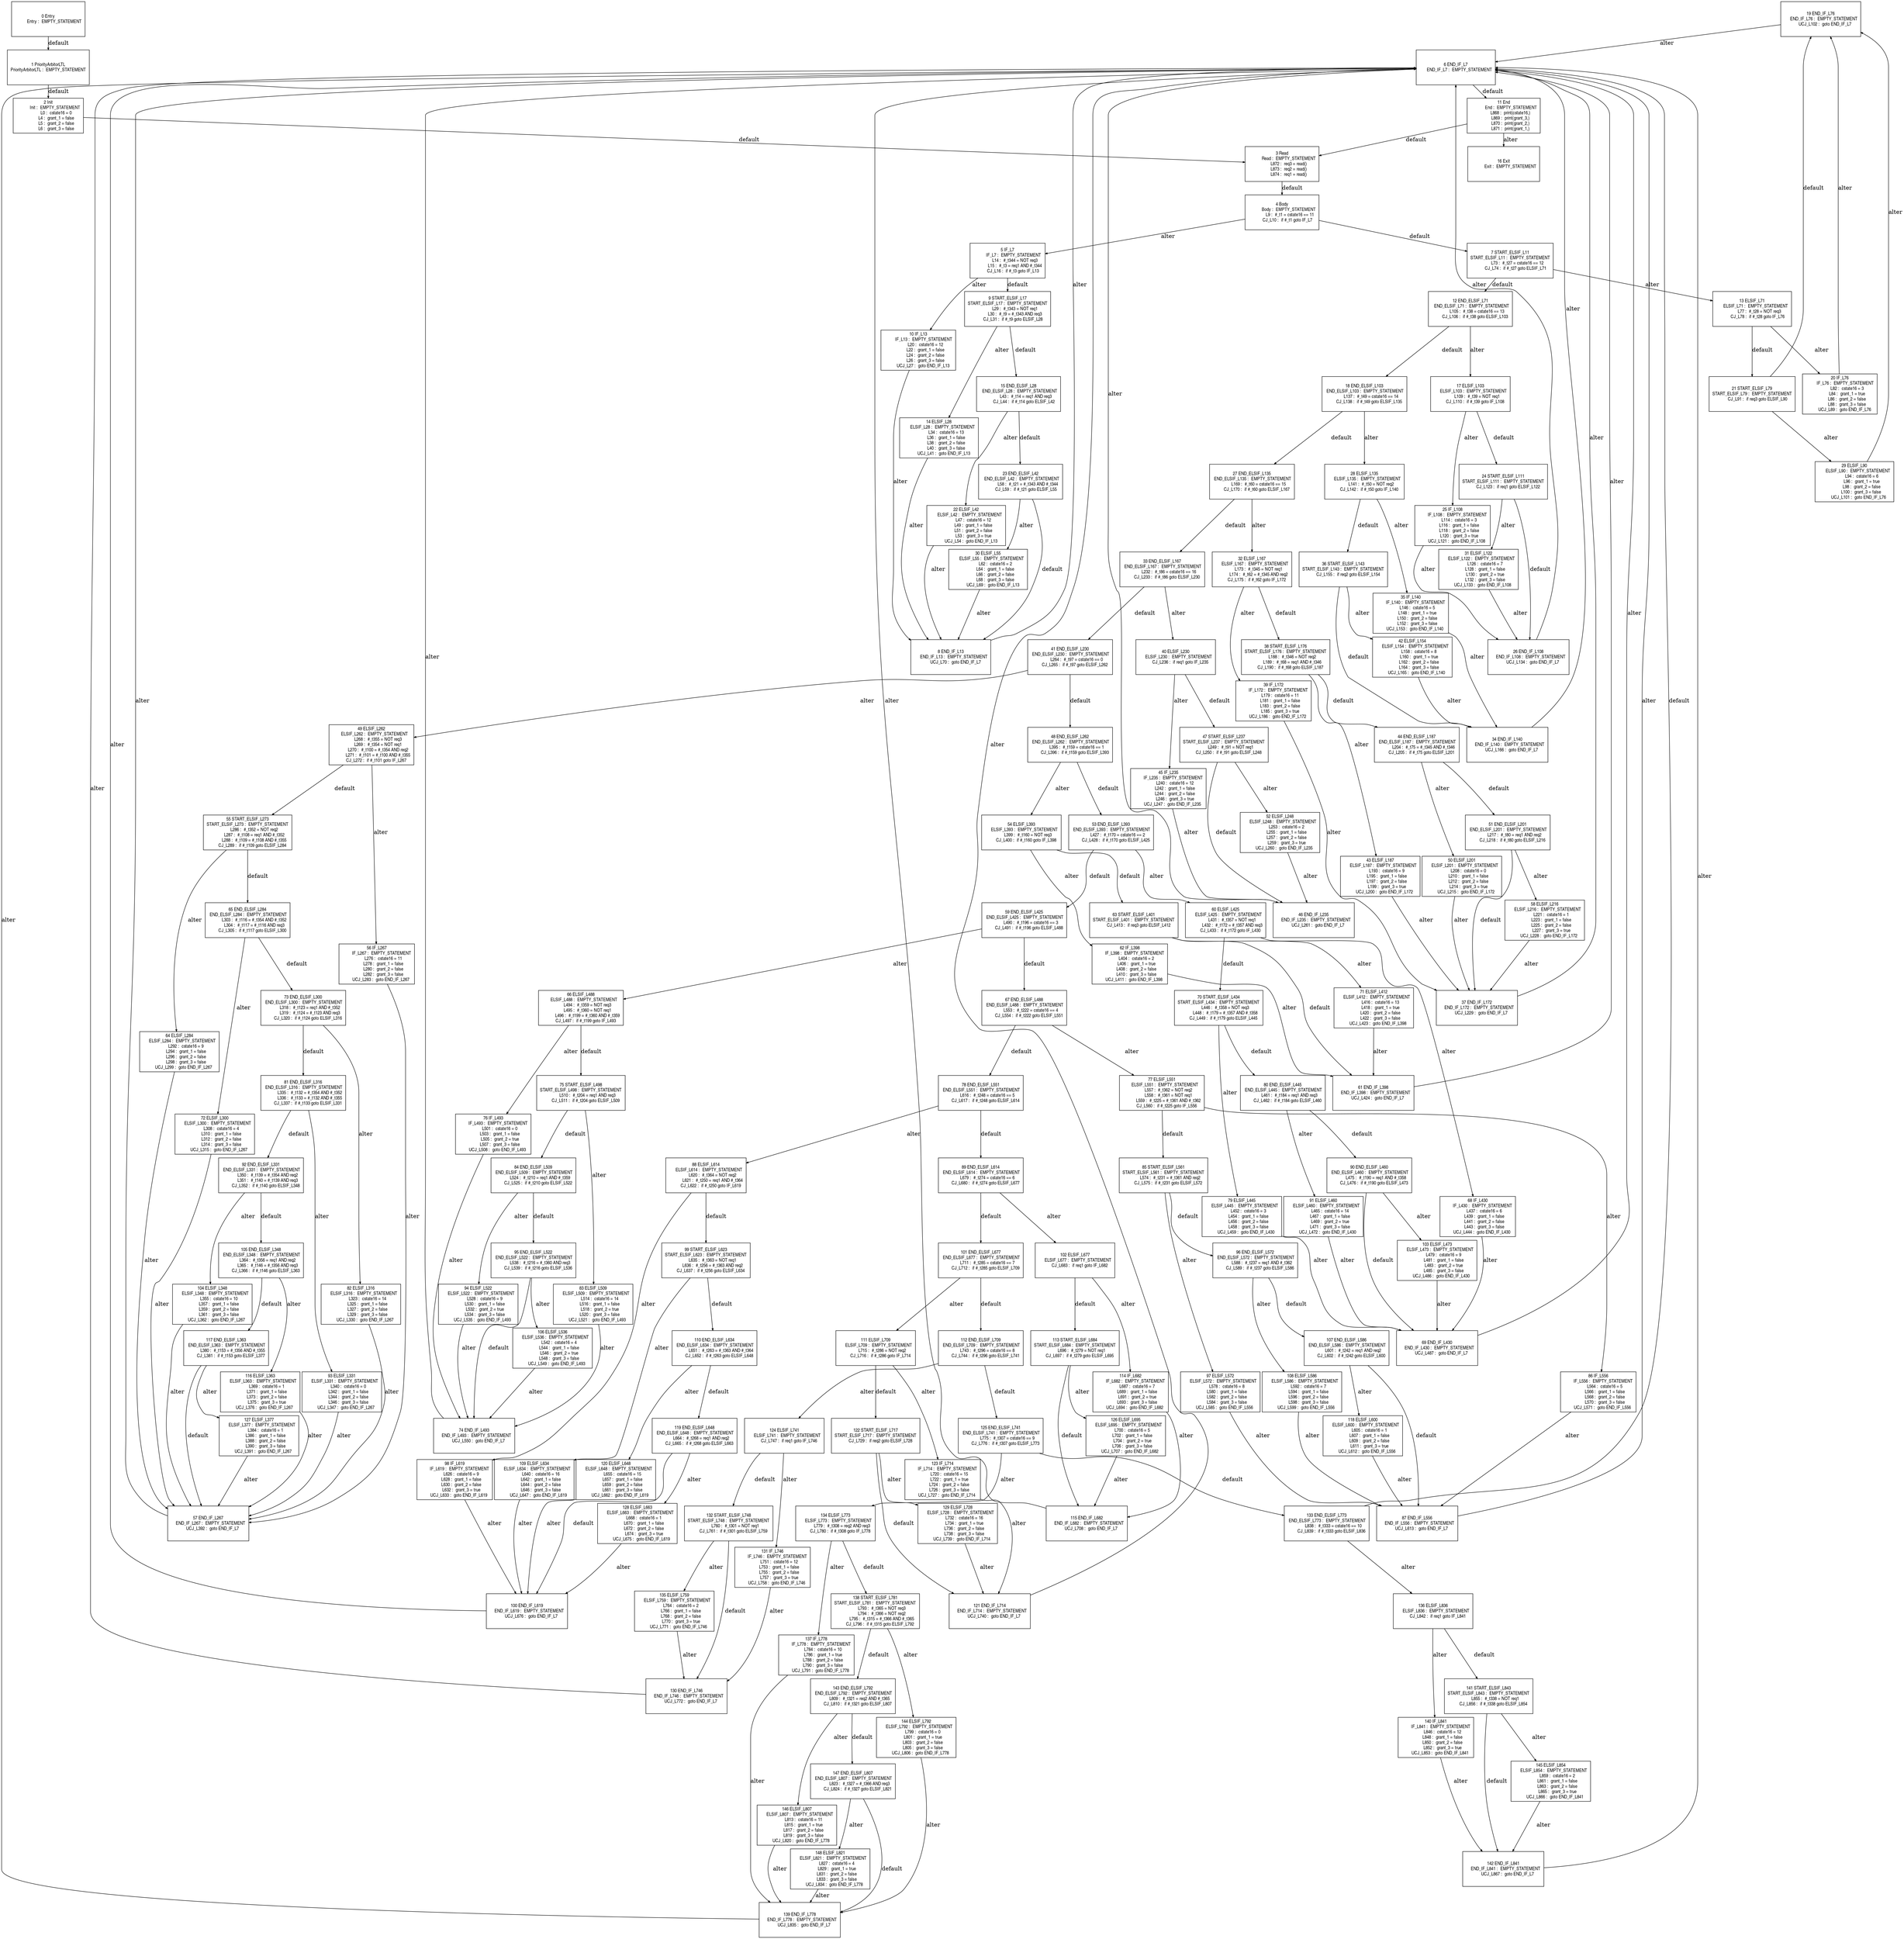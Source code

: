 digraph G {
  ranksep=.25;
  edge [arrowsize=.5]
  node [shape=rectangle, fontname="ArialNarrow",
        fontsize=12,  height=1.2];
  "19 END_IF_L76
     END_IF_L76 :  EMPTY_STATEMENT
       UCJ_L102 :  goto END_IF_L7
"; "30 ELSIF_L55
      ELSIF_L55 :  EMPTY_STATEMENT
            L62 :  cstate16 = 2
            L64 :  grant_1 = false
            L66 :  grant_2 = false
            L68 :  grant_3 = false
        UCJ_L69 :  goto END_IF_L13
"; "134 ELSIF_L773
     ELSIF_L773 :  EMPTY_STATEMENT
           L779 :  #_t308 = req2 AND req3
        CJ_L780 :  if #_t308 goto IF_L778
"; "107 END_ELSIF_L586
 END_ELSIF_L586 :  EMPTY_STATEMENT
           L601 :  #_t242 = req1 AND req2
        CJ_L602 :  if #_t242 goto ELSIF_L600
"; "18 END_ELSIF_L103
 END_ELSIF_L103 :  EMPTY_STATEMENT
           L137 :  #_t49 = cstate16 == 14
        CJ_L138 :  if #_t49 goto ELSIF_L135
"; "27 END_ELSIF_L135
 END_ELSIF_L135 :  EMPTY_STATEMENT
           L169 :  #_t60 = cstate16 == 15
        CJ_L170 :  if #_t60 goto ELSIF_L167
"; "71 ELSIF_L412
     ELSIF_L412 :  EMPTY_STATEMENT
           L416 :  cstate16 = 13
           L418 :  grant_1 = true
           L420 :  grant_2 = false
           L422 :  grant_3 = false
       UCJ_L423 :  goto END_IF_L398
"; "116 ELSIF_L363
     ELSIF_L363 :  EMPTY_STATEMENT
           L369 :  cstate16 = 1
           L371 :  grant_1 = false
           L373 :  grant_2 = false
           L375 :  grant_3 = true
       UCJ_L376 :  goto END_IF_L267
"; "15 END_ELSIF_L28
  END_ELSIF_L28 :  EMPTY_STATEMENT
            L43 :  #_t14 = req1 AND req3
         CJ_L44 :  if #_t14 goto ELSIF_L42
"; "75 START_ELSIF_L498
START_ELSIF_L498 :  EMPTY_STATEMENT
           L510 :  #_t204 = req1 AND req3
        CJ_L511 :  if #_t204 goto ELSIF_L509
"; "16 Exit
           Exit :  EMPTY_STATEMENT
"; "24 START_ELSIF_L111
START_ELSIF_L111 :  EMPTY_STATEMENT
        CJ_L123 :  if req1 goto ELSIF_L122
"; "43 ELSIF_L187
     ELSIF_L187 :  EMPTY_STATEMENT
           L193 :  cstate16 = 9
           L195 :  grant_1 = false
           L197 :  grant_2 = false
           L199 :  grant_3 = true
       UCJ_L200 :  goto END_IF_L172
"; "14 ELSIF_L28
      ELSIF_L28 :  EMPTY_STATEMENT
            L34 :  cstate16 = 13
            L36 :  grant_1 = false
            L38 :  grant_2 = false
            L40 :  grant_3 = false
        UCJ_L41 :  goto END_IF_L13
"; "83 ELSIF_L509
     ELSIF_L509 :  EMPTY_STATEMENT
           L514 :  cstate16 = 14
           L516 :  grant_1 = false
           L518 :  grant_2 = true
           L520 :  grant_3 = false
       UCJ_L521 :  goto END_IF_L493
"; "55 START_ELSIF_L273
START_ELSIF_L273 :  EMPTY_STATEMENT
           L286 :  #_t352 = NOT req2
           L287 :  #_t108 = req1 AND #_t352
           L288 :  #_t109 = #_t108 AND #_t355
        CJ_L289 :  if #_t109 goto ELSIF_L284
"; "76 IF_L493
        IF_L493 :  EMPTY_STATEMENT
           L501 :  cstate16 = 0
           L503 :  grant_1 = false
           L505 :  grant_2 = true
           L507 :  grant_3 = false
       UCJ_L508 :  goto END_IF_L493
"; "86 IF_L556
        IF_L556 :  EMPTY_STATEMENT
           L564 :  cstate16 = 5
           L566 :  grant_1 = false
           L568 :  grant_2 = false
           L570 :  grant_3 = false
       UCJ_L571 :  goto END_IF_L556
"; "31 ELSIF_L122
     ELSIF_L122 :  EMPTY_STATEMENT
           L126 :  cstate16 = 7
           L128 :  grant_1 = false
           L130 :  grant_2 = true
           L132 :  grant_3 = false
       UCJ_L133 :  goto END_IF_L108
"; "92 END_ELSIF_L331
 END_ELSIF_L331 :  EMPTY_STATEMENT
           L350 :  #_t139 = #_t354 AND req2
           L351 :  #_t140 = #_t139 AND req3
        CJ_L352 :  if #_t140 goto ELSIF_L348
"; "66 ELSIF_L488
     ELSIF_L488 :  EMPTY_STATEMENT
           L494 :  #_t359 = NOT req3
           L495 :  #_t360 = NOT req1
           L496 :  #_t199 = #_t360 AND #_t359
        CJ_L497 :  if #_t199 goto IF_L493
"; "141 START_ELSIF_L843
START_ELSIF_L843 :  EMPTY_STATEMENT
           L855 :  #_t338 = NOT req1
        CJ_L856 :  if #_t338 goto ELSIF_L854
"; "5 IF_L7
          IF_L7 :  EMPTY_STATEMENT
            L14 :  #_t344 = NOT req3
            L15 :  #_t3 = req1 AND #_t344
         CJ_L16 :  if #_t3 goto IF_L13
"; "78 END_ELSIF_L551
 END_ELSIF_L551 :  EMPTY_STATEMENT
           L616 :  #_t248 = cstate16 == 5
        CJ_L617 :  if #_t248 goto ELSIF_L614
"; "138 START_ELSIF_L781
START_ELSIF_L781 :  EMPTY_STATEMENT
           L793 :  #_t365 = NOT req3
           L794 :  #_t366 = NOT req2
           L795 :  #_t315 = #_t366 AND #_t365
        CJ_L796 :  if #_t315 goto ELSIF_L792
"; "0 Entry
          Entry :  EMPTY_STATEMENT
"; "36 START_ELSIF_L143
START_ELSIF_L143 :  EMPTY_STATEMENT
        CJ_L155 :  if req2 goto ELSIF_L154
"; "81 END_ELSIF_L316
 END_ELSIF_L316 :  EMPTY_STATEMENT
           L335 :  #_t132 = #_t354 AND #_t352
           L336 :  #_t133 = #_t132 AND #_t355
        CJ_L337 :  if #_t133 goto ELSIF_L331
"; "94 ELSIF_L522
     ELSIF_L522 :  EMPTY_STATEMENT
           L528 :  cstate16 = 9
           L530 :  grant_1 = false
           L532 :  grant_2 = true
           L534 :  grant_3 = false
       UCJ_L535 :  goto END_IF_L493
"; "49 ELSIF_L262
     ELSIF_L262 :  EMPTY_STATEMENT
           L268 :  #_t355 = NOT req3
           L269 :  #_t354 = NOT req1
           L270 :  #_t100 = #_t354 AND req2
           L271 :  #_t101 = #_t100 AND #_t355
        CJ_L272 :  if #_t101 goto IF_L267
"; "79 ELSIF_L445
     ELSIF_L445 :  EMPTY_STATEMENT
           L452 :  cstate16 = 3
           L454 :  grant_1 = false
           L456 :  grant_2 = false
           L458 :  grant_3 = false
       UCJ_L459 :  goto END_IF_L430
"; "74 END_IF_L493
    END_IF_L493 :  EMPTY_STATEMENT
       UCJ_L550 :  goto END_IF_L7
"; "1 PriorityArbitorLTL
PriorityArbitorLTL :  EMPTY_STATEMENT
"; "44 END_ELSIF_L187
 END_ELSIF_L187 :  EMPTY_STATEMENT
           L204 :  #_t75 = #_t345 AND #_t346
        CJ_L205 :  if #_t75 goto ELSIF_L201
"; "72 ELSIF_L300
     ELSIF_L300 :  EMPTY_STATEMENT
           L308 :  cstate16 = 4
           L310 :  grant_1 = false
           L312 :  grant_2 = false
           L314 :  grant_3 = false
       UCJ_L315 :  goto END_IF_L267
"; "115 END_IF_L682
    END_IF_L682 :  EMPTY_STATEMENT
       UCJ_L708 :  goto END_IF_L7
"; "105 END_ELSIF_L348
 END_ELSIF_L348 :  EMPTY_STATEMENT
           L364 :  #_t356 = req1 AND req2
           L365 :  #_t146 = #_t356 AND req3
        CJ_L366 :  if #_t146 goto ELSIF_L363
"; "143 END_ELSIF_L792
 END_ELSIF_L792 :  EMPTY_STATEMENT
           L809 :  #_t321 = req2 AND #_t365
        CJ_L810 :  if #_t321 goto ELSIF_L807
"; "98 IF_L619
        IF_L619 :  EMPTY_STATEMENT
           L626 :  cstate16 = 9
           L628 :  grant_1 = false
           L630 :  grant_2 = false
           L632 :  grant_3 = true
       UCJ_L633 :  goto END_IF_L619
"; "102 ELSIF_L677
     ELSIF_L677 :  EMPTY_STATEMENT
        CJ_L683 :  if req1 goto IF_L682
"; "146 ELSIF_L807
     ELSIF_L807 :  EMPTY_STATEMENT
           L813 :  cstate16 = 11
           L815 :  grant_1 = true
           L817 :  grant_2 = false
           L819 :  grant_3 = false
       UCJ_L820 :  goto END_IF_L778
"; "35 IF_L140
        IF_L140 :  EMPTY_STATEMENT
           L146 :  cstate16 = 5
           L148 :  grant_1 = true
           L150 :  grant_2 = false
           L152 :  grant_3 = false
       UCJ_L153 :  goto END_IF_L140
"; "126 ELSIF_L695
     ELSIF_L695 :  EMPTY_STATEMENT
           L700 :  cstate16 = 5
           L702 :  grant_1 = false
           L704 :  grant_2 = true
           L706 :  grant_3 = false
       UCJ_L707 :  goto END_IF_L682
"; "34 END_IF_L140
    END_IF_L140 :  EMPTY_STATEMENT
       UCJ_L166 :  goto END_IF_L7
"; "131 IF_L746
        IF_L746 :  EMPTY_STATEMENT
           L751 :  cstate16 = 12
           L753 :  grant_1 = false
           L755 :  grant_2 = false
           L757 :  grant_3 = true
       UCJ_L758 :  goto END_IF_L746
"; "29 ELSIF_L90
      ELSIF_L90 :  EMPTY_STATEMENT
            L94 :  cstate16 = 6
            L96 :  grant_1 = true
            L98 :  grant_2 = false
           L100 :  grant_3 = false
       UCJ_L101 :  goto END_IF_L76
"; "33 END_ELSIF_L167
 END_ELSIF_L167 :  EMPTY_STATEMENT
           L232 :  #_t86 = cstate16 == 16
        CJ_L233 :  if #_t86 goto ELSIF_L230
"; "41 END_ELSIF_L230
 END_ELSIF_L230 :  EMPTY_STATEMENT
           L264 :  #_t97 = cstate16 == 0
        CJ_L265 :  if #_t97 goto ELSIF_L262
"; "17 ELSIF_L103
     ELSIF_L103 :  EMPTY_STATEMENT
           L109 :  #_t39 = NOT req1
        CJ_L110 :  if #_t39 goto IF_L108
"; "4 Body
           Body :  EMPTY_STATEMENT
             L9 :  #_t1 = cstate16 == 11
         CJ_L10 :  if #_t1 goto IF_L7
"; "117 END_ELSIF_L363
 END_ELSIF_L363 :  EMPTY_STATEMENT
           L380 :  #_t153 = #_t356 AND #_t355
        CJ_L381 :  if #_t153 goto ELSIF_L377
"; "61 END_IF_L398
    END_IF_L398 :  EMPTY_STATEMENT
       UCJ_L424 :  goto END_IF_L7
"; "11 End
            End :  EMPTY_STATEMENT
           L868 :  print(cstate16,)
           L869 :  print(grant_3,)
           L870 :  print(grant_2,)
           L871 :  print(grant_1,)
"; "99 START_ELSIF_L623
START_ELSIF_L623 :  EMPTY_STATEMENT
           L635 :  #_t363 = NOT req1
           L636 :  #_t256 = #_t363 AND req2
        CJ_L637 :  if #_t256 goto ELSIF_L634
"; "6 END_IF_L7
      END_IF_L7 :  EMPTY_STATEMENT
"; "125 END_ELSIF_L741
 END_ELSIF_L741 :  EMPTY_STATEMENT
           L775 :  #_t307 = cstate16 == 9
        CJ_L776 :  if #_t307 goto ELSIF_L773
"; "32 ELSIF_L167
     ELSIF_L167 :  EMPTY_STATEMENT
           L173 :  #_t345 = NOT req1
           L174 :  #_t62 = #_t345 AND req2
        CJ_L175 :  if #_t62 goto IF_L172
"; "147 END_ELSIF_L807
 END_ELSIF_L807 :  EMPTY_STATEMENT
           L823 :  #_t327 = #_t366 AND req3
        CJ_L824 :  if #_t327 goto ELSIF_L821
"; "26 END_IF_L108
    END_IF_L108 :  EMPTY_STATEMENT
       UCJ_L134 :  goto END_IF_L7
"; "59 END_ELSIF_L425
 END_ELSIF_L425 :  EMPTY_STATEMENT
           L490 :  #_t196 = cstate16 == 3
        CJ_L491 :  if #_t196 goto ELSIF_L488
"; "56 IF_L267
        IF_L267 :  EMPTY_STATEMENT
           L276 :  cstate16 = 11
           L278 :  grant_1 = false
           L280 :  grant_2 = false
           L282 :  grant_3 = false
       UCJ_L283 :  goto END_IF_L267
"; "93 ELSIF_L331
     ELSIF_L331 :  EMPTY_STATEMENT
           L340 :  cstate16 = 0
           L342 :  grant_1 = false
           L344 :  grant_2 = false
           L346 :  grant_3 = false
       UCJ_L347 :  goto END_IF_L267
"; "73 END_ELSIF_L300
 END_ELSIF_L300 :  EMPTY_STATEMENT
           L318 :  #_t123 = req1 AND #_t352
           L319 :  #_t124 = #_t123 AND req3
        CJ_L320 :  if #_t124 goto ELSIF_L316
"; "54 ELSIF_L393
     ELSIF_L393 :  EMPTY_STATEMENT
           L399 :  #_t160 = NOT req3
        CJ_L400 :  if #_t160 goto IF_L398
"; "2 Init
           Init :  EMPTY_STATEMENT
             L0 :  cstate16 = 0
             L4 :  grant_1 = false
             L5 :  grant_2 = false
             L6 :  grant_3 = false
"; "136 ELSIF_L836
     ELSIF_L836 :  EMPTY_STATEMENT
        CJ_L842 :  if req1 goto IF_L841
"; "53 END_ELSIF_L393
 END_ELSIF_L393 :  EMPTY_STATEMENT
           L427 :  #_t170 = cstate16 == 2
        CJ_L428 :  if #_t170 goto ELSIF_L425
"; "118 ELSIF_L600
     ELSIF_L600 :  EMPTY_STATEMENT
           L605 :  cstate16 = 1
           L607 :  grant_1 = false
           L609 :  grant_2 = false
           L611 :  grant_3 = true
       UCJ_L612 :  goto END_IF_L556
"; "90 END_ELSIF_L460
 END_ELSIF_L460 :  EMPTY_STATEMENT
           L475 :  #_t190 = req1 AND #_t358
        CJ_L476 :  if #_t190 goto ELSIF_L473
"; "111 ELSIF_L709
     ELSIF_L709 :  EMPTY_STATEMENT
           L715 :  #_t286 = NOT req2
        CJ_L716 :  if #_t286 goto IF_L714
"; "101 END_ELSIF_L677
 END_ELSIF_L677 :  EMPTY_STATEMENT
           L711 :  #_t285 = cstate16 == 7
        CJ_L712 :  if #_t285 goto ELSIF_L709
"; "69 END_IF_L430
    END_IF_L430 :  EMPTY_STATEMENT
       UCJ_L487 :  goto END_IF_L7
"; "87 END_IF_L556
    END_IF_L556 :  EMPTY_STATEMENT
       UCJ_L613 :  goto END_IF_L7
"; "114 IF_L682
        IF_L682 :  EMPTY_STATEMENT
           L687 :  cstate16 = 7
           L689 :  grant_1 = false
           L691 :  grant_2 = true
           L693 :  grant_3 = false
       UCJ_L694 :  goto END_IF_L682
"; "10 IF_L13
         IF_L13 :  EMPTY_STATEMENT
            L20 :  cstate16 = 12
            L22 :  grant_1 = false
            L24 :  grant_2 = false
            L26 :  grant_3 = false
        UCJ_L27 :  goto END_IF_L13
"; "37 END_IF_L172
    END_IF_L172 :  EMPTY_STATEMENT
       UCJ_L229 :  goto END_IF_L7
"; "127 ELSIF_L377
     ELSIF_L377 :  EMPTY_STATEMENT
           L384 :  cstate16 = 1
           L386 :  grant_1 = false
           L388 :  grant_2 = false
           L390 :  grant_3 = false
       UCJ_L391 :  goto END_IF_L267
"; "130 END_IF_L746
    END_IF_L746 :  EMPTY_STATEMENT
       UCJ_L772 :  goto END_IF_L7
"; "148 ELSIF_L821
     ELSIF_L821 :  EMPTY_STATEMENT
           L827 :  cstate16 = 4
           L829 :  grant_1 = true
           L831 :  grant_2 = false
           L833 :  grant_3 = false
       UCJ_L834 :  goto END_IF_L778
"; "140 IF_L841
        IF_L841 :  EMPTY_STATEMENT
           L846 :  cstate16 = 12
           L848 :  grant_1 = false
           L850 :  grant_2 = false
           L852 :  grant_3 = true
       UCJ_L853 :  goto END_IF_L841
"; "70 START_ELSIF_L434
START_ELSIF_L434 :  EMPTY_STATEMENT
           L446 :  #_t358 = NOT req3
           L448 :  #_t179 = #_t357 AND #_t358
        CJ_L449 :  if #_t179 goto ELSIF_L445
"; "40 ELSIF_L230
     ELSIF_L230 :  EMPTY_STATEMENT
        CJ_L236 :  if req1 goto IF_L235
"; "23 END_ELSIF_L42
  END_ELSIF_L42 :  EMPTY_STATEMENT
            L58 :  #_t21 = #_t343 AND #_t344
         CJ_L59 :  if #_t21 goto ELSIF_L55
"; "85 START_ELSIF_L561
START_ELSIF_L561 :  EMPTY_STATEMENT
           L574 :  #_t231 = #_t361 AND req2
        CJ_L575 :  if #_t231 goto ELSIF_L572
"; "52 ELSIF_L248
     ELSIF_L248 :  EMPTY_STATEMENT
           L253 :  cstate16 = 2
           L255 :  grant_1 = false
           L257 :  grant_2 = false
           L259 :  grant_3 = true
       UCJ_L260 :  goto END_IF_L235
"; "103 ELSIF_L473
     ELSIF_L473 :  EMPTY_STATEMENT
           L479 :  cstate16 = 9
           L481 :  grant_1 = false
           L483 :  grant_2 = true
           L485 :  grant_3 = false
       UCJ_L486 :  goto END_IF_L430
"; "50 ELSIF_L201
     ELSIF_L201 :  EMPTY_STATEMENT
           L208 :  cstate16 = 0
           L210 :  grant_1 = false
           L212 :  grant_2 = false
           L214 :  grant_3 = true
       UCJ_L215 :  goto END_IF_L172
"; "88 ELSIF_L614
     ELSIF_L614 :  EMPTY_STATEMENT
           L620 :  #_t364 = NOT req2
           L621 :  #_t250 = req1 AND #_t364
        CJ_L622 :  if #_t250 goto IF_L619
"; "8 END_IF_L13
     END_IF_L13 :  EMPTY_STATEMENT
        UCJ_L70 :  goto END_IF_L7
"; "89 END_ELSIF_L614
 END_ELSIF_L614 :  EMPTY_STATEMENT
           L679 :  #_t274 = cstate16 == 6
        CJ_L680 :  if #_t274 goto ELSIF_L677
"; "97 ELSIF_L572
     ELSIF_L572 :  EMPTY_STATEMENT
           L578 :  cstate16 = 8
           L580 :  grant_1 = false
           L582 :  grant_2 = false
           L584 :  grant_3 = false
       UCJ_L585 :  goto END_IF_L556
"; "82 ELSIF_L316
     ELSIF_L316 :  EMPTY_STATEMENT
           L323 :  cstate16 = 14
           L325 :  grant_1 = false
           L327 :  grant_2 = false
           L329 :  grant_3 = false
       UCJ_L330 :  goto END_IF_L267
"; "91 ELSIF_L460
     ELSIF_L460 :  EMPTY_STATEMENT
           L465 :  cstate16 = 14
           L467 :  grant_1 = false
           L469 :  grant_2 = true
           L471 :  grant_3 = false
       UCJ_L472 :  goto END_IF_L430
"; "47 START_ELSIF_L237
START_ELSIF_L237 :  EMPTY_STATEMENT
           L249 :  #_t91 = NOT req1
        CJ_L250 :  if #_t91 goto ELSIF_L248
"; "77 ELSIF_L551
     ELSIF_L551 :  EMPTY_STATEMENT
           L557 :  #_t362 = NOT req2
           L558 :  #_t361 = NOT req1
           L559 :  #_t225 = #_t361 AND #_t362
        CJ_L560 :  if #_t225 goto IF_L556
"; "96 END_ELSIF_L572
 END_ELSIF_L572 :  EMPTY_STATEMENT
           L588 :  #_t237 = req1 AND #_t362
        CJ_L589 :  if #_t237 goto ELSIF_L586
"; "123 IF_L714
        IF_L714 :  EMPTY_STATEMENT
           L720 :  cstate16 = 15
           L722 :  grant_1 = true
           L724 :  grant_2 = false
           L726 :  grant_3 = false
       UCJ_L727 :  goto END_IF_L714
"; "62 IF_L398
        IF_L398 :  EMPTY_STATEMENT
           L404 :  cstate16 = 2
           L406 :  grant_1 = true
           L408 :  grant_2 = false
           L410 :  grant_3 = false
       UCJ_L411 :  goto END_IF_L398
"; "42 ELSIF_L154
     ELSIF_L154 :  EMPTY_STATEMENT
           L158 :  cstate16 = 8
           L160 :  grant_1 = true
           L162 :  grant_2 = false
           L164 :  grant_3 = false
       UCJ_L165 :  goto END_IF_L140
"; "124 ELSIF_L741
     ELSIF_L741 :  EMPTY_STATEMENT
        CJ_L747 :  if req1 goto IF_L746
"; "12 END_ELSIF_L71
  END_ELSIF_L71 :  EMPTY_STATEMENT
           L105 :  #_t38 = cstate16 == 13
        CJ_L106 :  if #_t38 goto ELSIF_L103
"; "108 ELSIF_L586
     ELSIF_L586 :  EMPTY_STATEMENT
           L592 :  cstate16 = 7
           L594 :  grant_1 = false
           L596 :  grant_2 = false
           L598 :  grant_3 = false
       UCJ_L599 :  goto END_IF_L556
"; "51 END_ELSIF_L201
 END_ELSIF_L201 :  EMPTY_STATEMENT
           L217 :  #_t80 = req1 AND req2
        CJ_L218 :  if #_t80 goto ELSIF_L216
"; "95 END_ELSIF_L522
 END_ELSIF_L522 :  EMPTY_STATEMENT
           L538 :  #_t216 = #_t360 AND req3
        CJ_L539 :  if #_t216 goto ELSIF_L536
"; "128 ELSIF_L663
     ELSIF_L663 :  EMPTY_STATEMENT
           L668 :  cstate16 = 1
           L670 :  grant_1 = false
           L672 :  grant_2 = false
           L674 :  grant_3 = true
       UCJ_L675 :  goto END_IF_L619
"; "144 ELSIF_L792
     ELSIF_L792 :  EMPTY_STATEMENT
           L799 :  cstate16 = 0
           L801 :  grant_1 = true
           L803 :  grant_2 = false
           L805 :  grant_3 = false
       UCJ_L806 :  goto END_IF_L778
"; "80 END_ELSIF_L445
 END_ELSIF_L445 :  EMPTY_STATEMENT
           L461 :  #_t184 = req1 AND req3
        CJ_L462 :  if #_t184 goto ELSIF_L460
"; "121 END_IF_L714
    END_IF_L714 :  EMPTY_STATEMENT
       UCJ_L740 :  goto END_IF_L7
"; "145 ELSIF_L854
     ELSIF_L854 :  EMPTY_STATEMENT
           L859 :  cstate16 = 2
           L861 :  grant_1 = false
           L863 :  grant_2 = false
           L865 :  grant_3 = true
       UCJ_L866 :  goto END_IF_L841
"; "21 START_ELSIF_L79
START_ELSIF_L79 :  EMPTY_STATEMENT
         CJ_L91 :  if req3 goto ELSIF_L90
"; "137 IF_L778
        IF_L778 :  EMPTY_STATEMENT
           L784 :  cstate16 = 10
           L786 :  grant_1 = true
           L788 :  grant_2 = false
           L790 :  grant_3 = false
       UCJ_L791 :  goto END_IF_L778
"; "20 IF_L76
         IF_L76 :  EMPTY_STATEMENT
            L82 :  cstate16 = 3
            L84 :  grant_1 = true
            L86 :  grant_2 = false
            L88 :  grant_3 = false
        UCJ_L89 :  goto END_IF_L76
"; "135 ELSIF_L759
     ELSIF_L759 :  EMPTY_STATEMENT
           L764 :  cstate16 = 2
           L766 :  grant_1 = false
           L768 :  grant_2 = false
           L770 :  grant_3 = true
       UCJ_L771 :  goto END_IF_L746
"; "7 START_ELSIF_L11
START_ELSIF_L11 :  EMPTY_STATEMENT
            L73 :  #_t27 = cstate16 == 12
         CJ_L74 :  if #_t27 goto ELSIF_L71
"; "60 ELSIF_L425
     ELSIF_L425 :  EMPTY_STATEMENT
           L431 :  #_t357 = NOT req1
           L432 :  #_t172 = #_t357 AND req3
        CJ_L433 :  if #_t172 goto IF_L430
"; "39 IF_L172
        IF_L172 :  EMPTY_STATEMENT
           L179 :  cstate16 = 11
           L181 :  grant_1 = false
           L183 :  grant_2 = false
           L185 :  grant_3 = true
       UCJ_L186 :  goto END_IF_L172
"; "46 END_IF_L235
    END_IF_L235 :  EMPTY_STATEMENT
       UCJ_L261 :  goto END_IF_L7
"; "113 START_ELSIF_L684
START_ELSIF_L684 :  EMPTY_STATEMENT
           L696 :  #_t279 = NOT req1
        CJ_L697 :  if #_t279 goto ELSIF_L695
"; "110 END_ELSIF_L634
 END_ELSIF_L634 :  EMPTY_STATEMENT
           L651 :  #_t263 = #_t363 AND #_t364
        CJ_L652 :  if #_t263 goto ELSIF_L648
"; "132 START_ELSIF_L748
START_ELSIF_L748 :  EMPTY_STATEMENT
           L760 :  #_t301 = NOT req1
        CJ_L761 :  if #_t301 goto ELSIF_L759
"; "22 ELSIF_L42
      ELSIF_L42 :  EMPTY_STATEMENT
            L47 :  cstate16 = 12
            L49 :  grant_1 = false
            L51 :  grant_2 = false
            L53 :  grant_3 = true
        UCJ_L54 :  goto END_IF_L13
"; "104 ELSIF_L348
     ELSIF_L348 :  EMPTY_STATEMENT
           L355 :  cstate16 = 10
           L357 :  grant_1 = false
           L359 :  grant_2 = false
           L361 :  grant_3 = false
       UCJ_L362 :  goto END_IF_L267
"; "57 END_IF_L267
    END_IF_L267 :  EMPTY_STATEMENT
       UCJ_L392 :  goto END_IF_L7
"; "13 ELSIF_L71
      ELSIF_L71 :  EMPTY_STATEMENT
            L77 :  #_t28 = NOT req3
         CJ_L78 :  if #_t28 goto IF_L76
"; "106 ELSIF_L536
     ELSIF_L536 :  EMPTY_STATEMENT
           L542 :  cstate16 = 4
           L544 :  grant_1 = false
           L546 :  grant_2 = true
           L548 :  grant_3 = false
       UCJ_L549 :  goto END_IF_L493
"; "65 END_ELSIF_L284
 END_ELSIF_L284 :  EMPTY_STATEMENT
           L303 :  #_t116 = #_t354 AND #_t352
           L304 :  #_t117 = #_t116 AND req3
        CJ_L305 :  if #_t117 goto ELSIF_L300
"; "120 ELSIF_L648
     ELSIF_L648 :  EMPTY_STATEMENT
           L655 :  cstate16 = 15
           L657 :  grant_1 = false
           L659 :  grant_2 = false
           L661 :  grant_3 = false
       UCJ_L662 :  goto END_IF_L619
"; "100 END_IF_L619
    END_IF_L619 :  EMPTY_STATEMENT
       UCJ_L676 :  goto END_IF_L7
"; "45 IF_L235
        IF_L235 :  EMPTY_STATEMENT
           L240 :  cstate16 = 12
           L242 :  grant_1 = false
           L244 :  grant_2 = false
           L246 :  grant_3 = true
       UCJ_L247 :  goto END_IF_L235
"; "84 END_ELSIF_L509
 END_ELSIF_L509 :  EMPTY_STATEMENT
           L524 :  #_t210 = req1 AND #_t359
        CJ_L525 :  if #_t210 goto ELSIF_L522
"; "9 START_ELSIF_L17
START_ELSIF_L17 :  EMPTY_STATEMENT
            L29 :  #_t343 = NOT req1
            L30 :  #_t9 = #_t343 AND req3
         CJ_L31 :  if #_t9 goto ELSIF_L28
"; "64 ELSIF_L284
     ELSIF_L284 :  EMPTY_STATEMENT
           L292 :  cstate16 = 9
           L294 :  grant_1 = false
           L296 :  grant_2 = false
           L298 :  grant_3 = false
       UCJ_L299 :  goto END_IF_L267
"; "68 IF_L430
        IF_L430 :  EMPTY_STATEMENT
           L437 :  cstate16 = 6
           L439 :  grant_1 = false
           L441 :  grant_2 = false
           L443 :  grant_3 = false
       UCJ_L444 :  goto END_IF_L430
"; "139 END_IF_L778
    END_IF_L778 :  EMPTY_STATEMENT
       UCJ_L835 :  goto END_IF_L7
"; "142 END_IF_L841
    END_IF_L841 :  EMPTY_STATEMENT
       UCJ_L867 :  goto END_IF_L7
"; "112 END_ELSIF_L709
 END_ELSIF_L709 :  EMPTY_STATEMENT
           L743 :  #_t296 = cstate16 == 8
        CJ_L744 :  if #_t296 goto ELSIF_L741
"; "3 Read
           Read :  EMPTY_STATEMENT
           L872 :  req3 = read()
           L873 :  req2 = read()
           L874 :  req1 = read()
"; "63 START_ELSIF_L401
START_ELSIF_L401 :  EMPTY_STATEMENT
        CJ_L413 :  if req3 goto ELSIF_L412
"; "67 END_ELSIF_L488
 END_ELSIF_L488 :  EMPTY_STATEMENT
           L553 :  #_t222 = cstate16 == 4
        CJ_L554 :  if #_t222 goto ELSIF_L551
"; "38 START_ELSIF_L176
START_ELSIF_L176 :  EMPTY_STATEMENT
           L188 :  #_t346 = NOT req2
           L189 :  #_t68 = req1 AND #_t346
        CJ_L190 :  if #_t68 goto ELSIF_L187
"; "119 END_ELSIF_L648
 END_ELSIF_L648 :  EMPTY_STATEMENT
           L664 :  #_t268 = req1 AND req2
        CJ_L665 :  if #_t268 goto ELSIF_L663
"; "48 END_ELSIF_L262
 END_ELSIF_L262 :  EMPTY_STATEMENT
           L395 :  #_t159 = cstate16 == 1
        CJ_L396 :  if #_t159 goto ELSIF_L393
"; "133 END_ELSIF_L773
 END_ELSIF_L773 :  EMPTY_STATEMENT
           L838 :  #_t333 = cstate16 == 10
        CJ_L839 :  if #_t333 goto ELSIF_L836
"; "25 IF_L108
        IF_L108 :  EMPTY_STATEMENT
           L114 :  cstate16 = 3
           L116 :  grant_1 = false
           L118 :  grant_2 = false
           L120 :  grant_3 = true
       UCJ_L121 :  goto END_IF_L108
"; "129 ELSIF_L728
     ELSIF_L728 :  EMPTY_STATEMENT
           L732 :  cstate16 = 16
           L734 :  grant_1 = true
           L736 :  grant_2 = false
           L738 :  grant_3 = false
       UCJ_L739 :  goto END_IF_L714
"; "28 ELSIF_L135
     ELSIF_L135 :  EMPTY_STATEMENT
           L141 :  #_t50 = NOT req2
        CJ_L142 :  if #_t50 goto IF_L140
"; "58 ELSIF_L216
     ELSIF_L216 :  EMPTY_STATEMENT
           L221 :  cstate16 = 1
           L223 :  grant_1 = false
           L225 :  grant_2 = false
           L227 :  grant_3 = true
       UCJ_L228 :  goto END_IF_L172
"; "109 ELSIF_L634
     ELSIF_L634 :  EMPTY_STATEMENT
           L640 :  cstate16 = 16
           L642 :  grant_1 = false
           L644 :  grant_2 = false
           L646 :  grant_3 = false
       UCJ_L647 :  goto END_IF_L619
"; "122 START_ELSIF_L717
START_ELSIF_L717 :  EMPTY_STATEMENT
        CJ_L729 :  if req2 goto ELSIF_L728
"; 
  "1 PriorityArbitorLTL
PriorityArbitorLTL :  EMPTY_STATEMENT
" -> "2 Init
           Init :  EMPTY_STATEMENT
             L0 :  cstate16 = 0
             L4 :  grant_1 = false
             L5 :  grant_2 = false
             L6 :  grant_3 = false
"  [label="default"];
  "2 Init
           Init :  EMPTY_STATEMENT
             L0 :  cstate16 = 0
             L4 :  grant_1 = false
             L5 :  grant_2 = false
             L6 :  grant_3 = false
" -> "3 Read
           Read :  EMPTY_STATEMENT
           L872 :  req3 = read()
           L873 :  req2 = read()
           L874 :  req1 = read()
"  [label="default"];
  "4 Body
           Body :  EMPTY_STATEMENT
             L9 :  #_t1 = cstate16 == 11
         CJ_L10 :  if #_t1 goto IF_L7
" -> "7 START_ELSIF_L11
START_ELSIF_L11 :  EMPTY_STATEMENT
            L73 :  #_t27 = cstate16 == 12
         CJ_L74 :  if #_t27 goto ELSIF_L71
"  [label="default"];
  "4 Body
           Body :  EMPTY_STATEMENT
             L9 :  #_t1 = cstate16 == 11
         CJ_L10 :  if #_t1 goto IF_L7
" -> "5 IF_L7
          IF_L7 :  EMPTY_STATEMENT
            L14 :  #_t344 = NOT req3
            L15 :  #_t3 = req1 AND #_t344
         CJ_L16 :  if #_t3 goto IF_L13
"  [label="alter"];
  "5 IF_L7
          IF_L7 :  EMPTY_STATEMENT
            L14 :  #_t344 = NOT req3
            L15 :  #_t3 = req1 AND #_t344
         CJ_L16 :  if #_t3 goto IF_L13
" -> "9 START_ELSIF_L17
START_ELSIF_L17 :  EMPTY_STATEMENT
            L29 :  #_t343 = NOT req1
            L30 :  #_t9 = #_t343 AND req3
         CJ_L31 :  if #_t9 goto ELSIF_L28
"  [label="default"];
  "5 IF_L7
          IF_L7 :  EMPTY_STATEMENT
            L14 :  #_t344 = NOT req3
            L15 :  #_t3 = req1 AND #_t344
         CJ_L16 :  if #_t3 goto IF_L13
" -> "10 IF_L13
         IF_L13 :  EMPTY_STATEMENT
            L20 :  cstate16 = 12
            L22 :  grant_1 = false
            L24 :  grant_2 = false
            L26 :  grant_3 = false
        UCJ_L27 :  goto END_IF_L13
"  [label="alter"];
  "10 IF_L13
         IF_L13 :  EMPTY_STATEMENT
            L20 :  cstate16 = 12
            L22 :  grant_1 = false
            L24 :  grant_2 = false
            L26 :  grant_3 = false
        UCJ_L27 :  goto END_IF_L13
" -> "8 END_IF_L13
     END_IF_L13 :  EMPTY_STATEMENT
        UCJ_L70 :  goto END_IF_L7
"  [label="alter"];
  "9 START_ELSIF_L17
START_ELSIF_L17 :  EMPTY_STATEMENT
            L29 :  #_t343 = NOT req1
            L30 :  #_t9 = #_t343 AND req3
         CJ_L31 :  if #_t9 goto ELSIF_L28
" -> "15 END_ELSIF_L28
  END_ELSIF_L28 :  EMPTY_STATEMENT
            L43 :  #_t14 = req1 AND req3
         CJ_L44 :  if #_t14 goto ELSIF_L42
"  [label="default"];
  "9 START_ELSIF_L17
START_ELSIF_L17 :  EMPTY_STATEMENT
            L29 :  #_t343 = NOT req1
            L30 :  #_t9 = #_t343 AND req3
         CJ_L31 :  if #_t9 goto ELSIF_L28
" -> "14 ELSIF_L28
      ELSIF_L28 :  EMPTY_STATEMENT
            L34 :  cstate16 = 13
            L36 :  grant_1 = false
            L38 :  grant_2 = false
            L40 :  grant_3 = false
        UCJ_L41 :  goto END_IF_L13
"  [label="alter"];
  "14 ELSIF_L28
      ELSIF_L28 :  EMPTY_STATEMENT
            L34 :  cstate16 = 13
            L36 :  grant_1 = false
            L38 :  grant_2 = false
            L40 :  grant_3 = false
        UCJ_L41 :  goto END_IF_L13
" -> "8 END_IF_L13
     END_IF_L13 :  EMPTY_STATEMENT
        UCJ_L70 :  goto END_IF_L7
"  [label="alter"];
  "15 END_ELSIF_L28
  END_ELSIF_L28 :  EMPTY_STATEMENT
            L43 :  #_t14 = req1 AND req3
         CJ_L44 :  if #_t14 goto ELSIF_L42
" -> "23 END_ELSIF_L42
  END_ELSIF_L42 :  EMPTY_STATEMENT
            L58 :  #_t21 = #_t343 AND #_t344
         CJ_L59 :  if #_t21 goto ELSIF_L55
"  [label="default"];
  "15 END_ELSIF_L28
  END_ELSIF_L28 :  EMPTY_STATEMENT
            L43 :  #_t14 = req1 AND req3
         CJ_L44 :  if #_t14 goto ELSIF_L42
" -> "22 ELSIF_L42
      ELSIF_L42 :  EMPTY_STATEMENT
            L47 :  cstate16 = 12
            L49 :  grant_1 = false
            L51 :  grant_2 = false
            L53 :  grant_3 = true
        UCJ_L54 :  goto END_IF_L13
"  [label="alter"];
  "22 ELSIF_L42
      ELSIF_L42 :  EMPTY_STATEMENT
            L47 :  cstate16 = 12
            L49 :  grant_1 = false
            L51 :  grant_2 = false
            L53 :  grant_3 = true
        UCJ_L54 :  goto END_IF_L13
" -> "8 END_IF_L13
     END_IF_L13 :  EMPTY_STATEMENT
        UCJ_L70 :  goto END_IF_L7
"  [label="alter"];
  "23 END_ELSIF_L42
  END_ELSIF_L42 :  EMPTY_STATEMENT
            L58 :  #_t21 = #_t343 AND #_t344
         CJ_L59 :  if #_t21 goto ELSIF_L55
" -> "8 END_IF_L13
     END_IF_L13 :  EMPTY_STATEMENT
        UCJ_L70 :  goto END_IF_L7
"  [label="default"];
  "23 END_ELSIF_L42
  END_ELSIF_L42 :  EMPTY_STATEMENT
            L58 :  #_t21 = #_t343 AND #_t344
         CJ_L59 :  if #_t21 goto ELSIF_L55
" -> "30 ELSIF_L55
      ELSIF_L55 :  EMPTY_STATEMENT
            L62 :  cstate16 = 2
            L64 :  grant_1 = false
            L66 :  grant_2 = false
            L68 :  grant_3 = false
        UCJ_L69 :  goto END_IF_L13
"  [label="alter"];
  "30 ELSIF_L55
      ELSIF_L55 :  EMPTY_STATEMENT
            L62 :  cstate16 = 2
            L64 :  grant_1 = false
            L66 :  grant_2 = false
            L68 :  grant_3 = false
        UCJ_L69 :  goto END_IF_L13
" -> "8 END_IF_L13
     END_IF_L13 :  EMPTY_STATEMENT
        UCJ_L70 :  goto END_IF_L7
"  [label="alter"];
  "8 END_IF_L13
     END_IF_L13 :  EMPTY_STATEMENT
        UCJ_L70 :  goto END_IF_L7
" -> "6 END_IF_L7
      END_IF_L7 :  EMPTY_STATEMENT
"  [label="alter"];
  "7 START_ELSIF_L11
START_ELSIF_L11 :  EMPTY_STATEMENT
            L73 :  #_t27 = cstate16 == 12
         CJ_L74 :  if #_t27 goto ELSIF_L71
" -> "12 END_ELSIF_L71
  END_ELSIF_L71 :  EMPTY_STATEMENT
           L105 :  #_t38 = cstate16 == 13
        CJ_L106 :  if #_t38 goto ELSIF_L103
"  [label="default"];
  "7 START_ELSIF_L11
START_ELSIF_L11 :  EMPTY_STATEMENT
            L73 :  #_t27 = cstate16 == 12
         CJ_L74 :  if #_t27 goto ELSIF_L71
" -> "13 ELSIF_L71
      ELSIF_L71 :  EMPTY_STATEMENT
            L77 :  #_t28 = NOT req3
         CJ_L78 :  if #_t28 goto IF_L76
"  [label="alter"];
  "13 ELSIF_L71
      ELSIF_L71 :  EMPTY_STATEMENT
            L77 :  #_t28 = NOT req3
         CJ_L78 :  if #_t28 goto IF_L76
" -> "21 START_ELSIF_L79
START_ELSIF_L79 :  EMPTY_STATEMENT
         CJ_L91 :  if req3 goto ELSIF_L90
"  [label="default"];
  "13 ELSIF_L71
      ELSIF_L71 :  EMPTY_STATEMENT
            L77 :  #_t28 = NOT req3
         CJ_L78 :  if #_t28 goto IF_L76
" -> "20 IF_L76
         IF_L76 :  EMPTY_STATEMENT
            L82 :  cstate16 = 3
            L84 :  grant_1 = true
            L86 :  grant_2 = false
            L88 :  grant_3 = false
        UCJ_L89 :  goto END_IF_L76
"  [label="alter"];
  "20 IF_L76
         IF_L76 :  EMPTY_STATEMENT
            L82 :  cstate16 = 3
            L84 :  grant_1 = true
            L86 :  grant_2 = false
            L88 :  grant_3 = false
        UCJ_L89 :  goto END_IF_L76
" -> "19 END_IF_L76
     END_IF_L76 :  EMPTY_STATEMENT
       UCJ_L102 :  goto END_IF_L7
"  [label="alter"];
  "21 START_ELSIF_L79
START_ELSIF_L79 :  EMPTY_STATEMENT
         CJ_L91 :  if req3 goto ELSIF_L90
" -> "19 END_IF_L76
     END_IF_L76 :  EMPTY_STATEMENT
       UCJ_L102 :  goto END_IF_L7
"  [label="default"];
  "21 START_ELSIF_L79
START_ELSIF_L79 :  EMPTY_STATEMENT
         CJ_L91 :  if req3 goto ELSIF_L90
" -> "29 ELSIF_L90
      ELSIF_L90 :  EMPTY_STATEMENT
            L94 :  cstate16 = 6
            L96 :  grant_1 = true
            L98 :  grant_2 = false
           L100 :  grant_3 = false
       UCJ_L101 :  goto END_IF_L76
"  [label="alter"];
  "29 ELSIF_L90
      ELSIF_L90 :  EMPTY_STATEMENT
            L94 :  cstate16 = 6
            L96 :  grant_1 = true
            L98 :  grant_2 = false
           L100 :  grant_3 = false
       UCJ_L101 :  goto END_IF_L76
" -> "19 END_IF_L76
     END_IF_L76 :  EMPTY_STATEMENT
       UCJ_L102 :  goto END_IF_L7
"  [label="alter"];
  "19 END_IF_L76
     END_IF_L76 :  EMPTY_STATEMENT
       UCJ_L102 :  goto END_IF_L7
" -> "6 END_IF_L7
      END_IF_L7 :  EMPTY_STATEMENT
"  [label="alter"];
  "12 END_ELSIF_L71
  END_ELSIF_L71 :  EMPTY_STATEMENT
           L105 :  #_t38 = cstate16 == 13
        CJ_L106 :  if #_t38 goto ELSIF_L103
" -> "18 END_ELSIF_L103
 END_ELSIF_L103 :  EMPTY_STATEMENT
           L137 :  #_t49 = cstate16 == 14
        CJ_L138 :  if #_t49 goto ELSIF_L135
"  [label="default"];
  "12 END_ELSIF_L71
  END_ELSIF_L71 :  EMPTY_STATEMENT
           L105 :  #_t38 = cstate16 == 13
        CJ_L106 :  if #_t38 goto ELSIF_L103
" -> "17 ELSIF_L103
     ELSIF_L103 :  EMPTY_STATEMENT
           L109 :  #_t39 = NOT req1
        CJ_L110 :  if #_t39 goto IF_L108
"  [label="alter"];
  "17 ELSIF_L103
     ELSIF_L103 :  EMPTY_STATEMENT
           L109 :  #_t39 = NOT req1
        CJ_L110 :  if #_t39 goto IF_L108
" -> "24 START_ELSIF_L111
START_ELSIF_L111 :  EMPTY_STATEMENT
        CJ_L123 :  if req1 goto ELSIF_L122
"  [label="default"];
  "17 ELSIF_L103
     ELSIF_L103 :  EMPTY_STATEMENT
           L109 :  #_t39 = NOT req1
        CJ_L110 :  if #_t39 goto IF_L108
" -> "25 IF_L108
        IF_L108 :  EMPTY_STATEMENT
           L114 :  cstate16 = 3
           L116 :  grant_1 = false
           L118 :  grant_2 = false
           L120 :  grant_3 = true
       UCJ_L121 :  goto END_IF_L108
"  [label="alter"];
  "25 IF_L108
        IF_L108 :  EMPTY_STATEMENT
           L114 :  cstate16 = 3
           L116 :  grant_1 = false
           L118 :  grant_2 = false
           L120 :  grant_3 = true
       UCJ_L121 :  goto END_IF_L108
" -> "26 END_IF_L108
    END_IF_L108 :  EMPTY_STATEMENT
       UCJ_L134 :  goto END_IF_L7
"  [label="alter"];
  "24 START_ELSIF_L111
START_ELSIF_L111 :  EMPTY_STATEMENT
        CJ_L123 :  if req1 goto ELSIF_L122
" -> "26 END_IF_L108
    END_IF_L108 :  EMPTY_STATEMENT
       UCJ_L134 :  goto END_IF_L7
"  [label="default"];
  "24 START_ELSIF_L111
START_ELSIF_L111 :  EMPTY_STATEMENT
        CJ_L123 :  if req1 goto ELSIF_L122
" -> "31 ELSIF_L122
     ELSIF_L122 :  EMPTY_STATEMENT
           L126 :  cstate16 = 7
           L128 :  grant_1 = false
           L130 :  grant_2 = true
           L132 :  grant_3 = false
       UCJ_L133 :  goto END_IF_L108
"  [label="alter"];
  "31 ELSIF_L122
     ELSIF_L122 :  EMPTY_STATEMENT
           L126 :  cstate16 = 7
           L128 :  grant_1 = false
           L130 :  grant_2 = true
           L132 :  grant_3 = false
       UCJ_L133 :  goto END_IF_L108
" -> "26 END_IF_L108
    END_IF_L108 :  EMPTY_STATEMENT
       UCJ_L134 :  goto END_IF_L7
"  [label="alter"];
  "26 END_IF_L108
    END_IF_L108 :  EMPTY_STATEMENT
       UCJ_L134 :  goto END_IF_L7
" -> "6 END_IF_L7
      END_IF_L7 :  EMPTY_STATEMENT
"  [label="alter"];
  "18 END_ELSIF_L103
 END_ELSIF_L103 :  EMPTY_STATEMENT
           L137 :  #_t49 = cstate16 == 14
        CJ_L138 :  if #_t49 goto ELSIF_L135
" -> "27 END_ELSIF_L135
 END_ELSIF_L135 :  EMPTY_STATEMENT
           L169 :  #_t60 = cstate16 == 15
        CJ_L170 :  if #_t60 goto ELSIF_L167
"  [label="default"];
  "18 END_ELSIF_L103
 END_ELSIF_L103 :  EMPTY_STATEMENT
           L137 :  #_t49 = cstate16 == 14
        CJ_L138 :  if #_t49 goto ELSIF_L135
" -> "28 ELSIF_L135
     ELSIF_L135 :  EMPTY_STATEMENT
           L141 :  #_t50 = NOT req2
        CJ_L142 :  if #_t50 goto IF_L140
"  [label="alter"];
  "28 ELSIF_L135
     ELSIF_L135 :  EMPTY_STATEMENT
           L141 :  #_t50 = NOT req2
        CJ_L142 :  if #_t50 goto IF_L140
" -> "36 START_ELSIF_L143
START_ELSIF_L143 :  EMPTY_STATEMENT
        CJ_L155 :  if req2 goto ELSIF_L154
"  [label="default"];
  "28 ELSIF_L135
     ELSIF_L135 :  EMPTY_STATEMENT
           L141 :  #_t50 = NOT req2
        CJ_L142 :  if #_t50 goto IF_L140
" -> "35 IF_L140
        IF_L140 :  EMPTY_STATEMENT
           L146 :  cstate16 = 5
           L148 :  grant_1 = true
           L150 :  grant_2 = false
           L152 :  grant_3 = false
       UCJ_L153 :  goto END_IF_L140
"  [label="alter"];
  "35 IF_L140
        IF_L140 :  EMPTY_STATEMENT
           L146 :  cstate16 = 5
           L148 :  grant_1 = true
           L150 :  grant_2 = false
           L152 :  grant_3 = false
       UCJ_L153 :  goto END_IF_L140
" -> "34 END_IF_L140
    END_IF_L140 :  EMPTY_STATEMENT
       UCJ_L166 :  goto END_IF_L7
"  [label="alter"];
  "36 START_ELSIF_L143
START_ELSIF_L143 :  EMPTY_STATEMENT
        CJ_L155 :  if req2 goto ELSIF_L154
" -> "34 END_IF_L140
    END_IF_L140 :  EMPTY_STATEMENT
       UCJ_L166 :  goto END_IF_L7
"  [label="default"];
  "36 START_ELSIF_L143
START_ELSIF_L143 :  EMPTY_STATEMENT
        CJ_L155 :  if req2 goto ELSIF_L154
" -> "42 ELSIF_L154
     ELSIF_L154 :  EMPTY_STATEMENT
           L158 :  cstate16 = 8
           L160 :  grant_1 = true
           L162 :  grant_2 = false
           L164 :  grant_3 = false
       UCJ_L165 :  goto END_IF_L140
"  [label="alter"];
  "42 ELSIF_L154
     ELSIF_L154 :  EMPTY_STATEMENT
           L158 :  cstate16 = 8
           L160 :  grant_1 = true
           L162 :  grant_2 = false
           L164 :  grant_3 = false
       UCJ_L165 :  goto END_IF_L140
" -> "34 END_IF_L140
    END_IF_L140 :  EMPTY_STATEMENT
       UCJ_L166 :  goto END_IF_L7
"  [label="alter"];
  "34 END_IF_L140
    END_IF_L140 :  EMPTY_STATEMENT
       UCJ_L166 :  goto END_IF_L7
" -> "6 END_IF_L7
      END_IF_L7 :  EMPTY_STATEMENT
"  [label="alter"];
  "27 END_ELSIF_L135
 END_ELSIF_L135 :  EMPTY_STATEMENT
           L169 :  #_t60 = cstate16 == 15
        CJ_L170 :  if #_t60 goto ELSIF_L167
" -> "33 END_ELSIF_L167
 END_ELSIF_L167 :  EMPTY_STATEMENT
           L232 :  #_t86 = cstate16 == 16
        CJ_L233 :  if #_t86 goto ELSIF_L230
"  [label="default"];
  "27 END_ELSIF_L135
 END_ELSIF_L135 :  EMPTY_STATEMENT
           L169 :  #_t60 = cstate16 == 15
        CJ_L170 :  if #_t60 goto ELSIF_L167
" -> "32 ELSIF_L167
     ELSIF_L167 :  EMPTY_STATEMENT
           L173 :  #_t345 = NOT req1
           L174 :  #_t62 = #_t345 AND req2
        CJ_L175 :  if #_t62 goto IF_L172
"  [label="alter"];
  "32 ELSIF_L167
     ELSIF_L167 :  EMPTY_STATEMENT
           L173 :  #_t345 = NOT req1
           L174 :  #_t62 = #_t345 AND req2
        CJ_L175 :  if #_t62 goto IF_L172
" -> "38 START_ELSIF_L176
START_ELSIF_L176 :  EMPTY_STATEMENT
           L188 :  #_t346 = NOT req2
           L189 :  #_t68 = req1 AND #_t346
        CJ_L190 :  if #_t68 goto ELSIF_L187
"  [label="default"];
  "32 ELSIF_L167
     ELSIF_L167 :  EMPTY_STATEMENT
           L173 :  #_t345 = NOT req1
           L174 :  #_t62 = #_t345 AND req2
        CJ_L175 :  if #_t62 goto IF_L172
" -> "39 IF_L172
        IF_L172 :  EMPTY_STATEMENT
           L179 :  cstate16 = 11
           L181 :  grant_1 = false
           L183 :  grant_2 = false
           L185 :  grant_3 = true
       UCJ_L186 :  goto END_IF_L172
"  [label="alter"];
  "39 IF_L172
        IF_L172 :  EMPTY_STATEMENT
           L179 :  cstate16 = 11
           L181 :  grant_1 = false
           L183 :  grant_2 = false
           L185 :  grant_3 = true
       UCJ_L186 :  goto END_IF_L172
" -> "37 END_IF_L172
    END_IF_L172 :  EMPTY_STATEMENT
       UCJ_L229 :  goto END_IF_L7
"  [label="alter"];
  "38 START_ELSIF_L176
START_ELSIF_L176 :  EMPTY_STATEMENT
           L188 :  #_t346 = NOT req2
           L189 :  #_t68 = req1 AND #_t346
        CJ_L190 :  if #_t68 goto ELSIF_L187
" -> "44 END_ELSIF_L187
 END_ELSIF_L187 :  EMPTY_STATEMENT
           L204 :  #_t75 = #_t345 AND #_t346
        CJ_L205 :  if #_t75 goto ELSIF_L201
"  [label="default"];
  "38 START_ELSIF_L176
START_ELSIF_L176 :  EMPTY_STATEMENT
           L188 :  #_t346 = NOT req2
           L189 :  #_t68 = req1 AND #_t346
        CJ_L190 :  if #_t68 goto ELSIF_L187
" -> "43 ELSIF_L187
     ELSIF_L187 :  EMPTY_STATEMENT
           L193 :  cstate16 = 9
           L195 :  grant_1 = false
           L197 :  grant_2 = false
           L199 :  grant_3 = true
       UCJ_L200 :  goto END_IF_L172
"  [label="alter"];
  "43 ELSIF_L187
     ELSIF_L187 :  EMPTY_STATEMENT
           L193 :  cstate16 = 9
           L195 :  grant_1 = false
           L197 :  grant_2 = false
           L199 :  grant_3 = true
       UCJ_L200 :  goto END_IF_L172
" -> "37 END_IF_L172
    END_IF_L172 :  EMPTY_STATEMENT
       UCJ_L229 :  goto END_IF_L7
"  [label="alter"];
  "44 END_ELSIF_L187
 END_ELSIF_L187 :  EMPTY_STATEMENT
           L204 :  #_t75 = #_t345 AND #_t346
        CJ_L205 :  if #_t75 goto ELSIF_L201
" -> "51 END_ELSIF_L201
 END_ELSIF_L201 :  EMPTY_STATEMENT
           L217 :  #_t80 = req1 AND req2
        CJ_L218 :  if #_t80 goto ELSIF_L216
"  [label="default"];
  "44 END_ELSIF_L187
 END_ELSIF_L187 :  EMPTY_STATEMENT
           L204 :  #_t75 = #_t345 AND #_t346
        CJ_L205 :  if #_t75 goto ELSIF_L201
" -> "50 ELSIF_L201
     ELSIF_L201 :  EMPTY_STATEMENT
           L208 :  cstate16 = 0
           L210 :  grant_1 = false
           L212 :  grant_2 = false
           L214 :  grant_3 = true
       UCJ_L215 :  goto END_IF_L172
"  [label="alter"];
  "50 ELSIF_L201
     ELSIF_L201 :  EMPTY_STATEMENT
           L208 :  cstate16 = 0
           L210 :  grant_1 = false
           L212 :  grant_2 = false
           L214 :  grant_3 = true
       UCJ_L215 :  goto END_IF_L172
" -> "37 END_IF_L172
    END_IF_L172 :  EMPTY_STATEMENT
       UCJ_L229 :  goto END_IF_L7
"  [label="alter"];
  "51 END_ELSIF_L201
 END_ELSIF_L201 :  EMPTY_STATEMENT
           L217 :  #_t80 = req1 AND req2
        CJ_L218 :  if #_t80 goto ELSIF_L216
" -> "37 END_IF_L172
    END_IF_L172 :  EMPTY_STATEMENT
       UCJ_L229 :  goto END_IF_L7
"  [label="default"];
  "51 END_ELSIF_L201
 END_ELSIF_L201 :  EMPTY_STATEMENT
           L217 :  #_t80 = req1 AND req2
        CJ_L218 :  if #_t80 goto ELSIF_L216
" -> "58 ELSIF_L216
     ELSIF_L216 :  EMPTY_STATEMENT
           L221 :  cstate16 = 1
           L223 :  grant_1 = false
           L225 :  grant_2 = false
           L227 :  grant_3 = true
       UCJ_L228 :  goto END_IF_L172
"  [label="alter"];
  "58 ELSIF_L216
     ELSIF_L216 :  EMPTY_STATEMENT
           L221 :  cstate16 = 1
           L223 :  grant_1 = false
           L225 :  grant_2 = false
           L227 :  grant_3 = true
       UCJ_L228 :  goto END_IF_L172
" -> "37 END_IF_L172
    END_IF_L172 :  EMPTY_STATEMENT
       UCJ_L229 :  goto END_IF_L7
"  [label="alter"];
  "37 END_IF_L172
    END_IF_L172 :  EMPTY_STATEMENT
       UCJ_L229 :  goto END_IF_L7
" -> "6 END_IF_L7
      END_IF_L7 :  EMPTY_STATEMENT
"  [label="alter"];
  "33 END_ELSIF_L167
 END_ELSIF_L167 :  EMPTY_STATEMENT
           L232 :  #_t86 = cstate16 == 16
        CJ_L233 :  if #_t86 goto ELSIF_L230
" -> "41 END_ELSIF_L230
 END_ELSIF_L230 :  EMPTY_STATEMENT
           L264 :  #_t97 = cstate16 == 0
        CJ_L265 :  if #_t97 goto ELSIF_L262
"  [label="default"];
  "33 END_ELSIF_L167
 END_ELSIF_L167 :  EMPTY_STATEMENT
           L232 :  #_t86 = cstate16 == 16
        CJ_L233 :  if #_t86 goto ELSIF_L230
" -> "40 ELSIF_L230
     ELSIF_L230 :  EMPTY_STATEMENT
        CJ_L236 :  if req1 goto IF_L235
"  [label="alter"];
  "40 ELSIF_L230
     ELSIF_L230 :  EMPTY_STATEMENT
        CJ_L236 :  if req1 goto IF_L235
" -> "47 START_ELSIF_L237
START_ELSIF_L237 :  EMPTY_STATEMENT
           L249 :  #_t91 = NOT req1
        CJ_L250 :  if #_t91 goto ELSIF_L248
"  [label="default"];
  "40 ELSIF_L230
     ELSIF_L230 :  EMPTY_STATEMENT
        CJ_L236 :  if req1 goto IF_L235
" -> "45 IF_L235
        IF_L235 :  EMPTY_STATEMENT
           L240 :  cstate16 = 12
           L242 :  grant_1 = false
           L244 :  grant_2 = false
           L246 :  grant_3 = true
       UCJ_L247 :  goto END_IF_L235
"  [label="alter"];
  "45 IF_L235
        IF_L235 :  EMPTY_STATEMENT
           L240 :  cstate16 = 12
           L242 :  grant_1 = false
           L244 :  grant_2 = false
           L246 :  grant_3 = true
       UCJ_L247 :  goto END_IF_L235
" -> "46 END_IF_L235
    END_IF_L235 :  EMPTY_STATEMENT
       UCJ_L261 :  goto END_IF_L7
"  [label="alter"];
  "47 START_ELSIF_L237
START_ELSIF_L237 :  EMPTY_STATEMENT
           L249 :  #_t91 = NOT req1
        CJ_L250 :  if #_t91 goto ELSIF_L248
" -> "46 END_IF_L235
    END_IF_L235 :  EMPTY_STATEMENT
       UCJ_L261 :  goto END_IF_L7
"  [label="default"];
  "47 START_ELSIF_L237
START_ELSIF_L237 :  EMPTY_STATEMENT
           L249 :  #_t91 = NOT req1
        CJ_L250 :  if #_t91 goto ELSIF_L248
" -> "52 ELSIF_L248
     ELSIF_L248 :  EMPTY_STATEMENT
           L253 :  cstate16 = 2
           L255 :  grant_1 = false
           L257 :  grant_2 = false
           L259 :  grant_3 = true
       UCJ_L260 :  goto END_IF_L235
"  [label="alter"];
  "52 ELSIF_L248
     ELSIF_L248 :  EMPTY_STATEMENT
           L253 :  cstate16 = 2
           L255 :  grant_1 = false
           L257 :  grant_2 = false
           L259 :  grant_3 = true
       UCJ_L260 :  goto END_IF_L235
" -> "46 END_IF_L235
    END_IF_L235 :  EMPTY_STATEMENT
       UCJ_L261 :  goto END_IF_L7
"  [label="alter"];
  "46 END_IF_L235
    END_IF_L235 :  EMPTY_STATEMENT
       UCJ_L261 :  goto END_IF_L7
" -> "6 END_IF_L7
      END_IF_L7 :  EMPTY_STATEMENT
"  [label="alter"];
  "41 END_ELSIF_L230
 END_ELSIF_L230 :  EMPTY_STATEMENT
           L264 :  #_t97 = cstate16 == 0
        CJ_L265 :  if #_t97 goto ELSIF_L262
" -> "48 END_ELSIF_L262
 END_ELSIF_L262 :  EMPTY_STATEMENT
           L395 :  #_t159 = cstate16 == 1
        CJ_L396 :  if #_t159 goto ELSIF_L393
"  [label="default"];
  "41 END_ELSIF_L230
 END_ELSIF_L230 :  EMPTY_STATEMENT
           L264 :  #_t97 = cstate16 == 0
        CJ_L265 :  if #_t97 goto ELSIF_L262
" -> "49 ELSIF_L262
     ELSIF_L262 :  EMPTY_STATEMENT
           L268 :  #_t355 = NOT req3
           L269 :  #_t354 = NOT req1
           L270 :  #_t100 = #_t354 AND req2
           L271 :  #_t101 = #_t100 AND #_t355
        CJ_L272 :  if #_t101 goto IF_L267
"  [label="alter"];
  "49 ELSIF_L262
     ELSIF_L262 :  EMPTY_STATEMENT
           L268 :  #_t355 = NOT req3
           L269 :  #_t354 = NOT req1
           L270 :  #_t100 = #_t354 AND req2
           L271 :  #_t101 = #_t100 AND #_t355
        CJ_L272 :  if #_t101 goto IF_L267
" -> "55 START_ELSIF_L273
START_ELSIF_L273 :  EMPTY_STATEMENT
           L286 :  #_t352 = NOT req2
           L287 :  #_t108 = req1 AND #_t352
           L288 :  #_t109 = #_t108 AND #_t355
        CJ_L289 :  if #_t109 goto ELSIF_L284
"  [label="default"];
  "49 ELSIF_L262
     ELSIF_L262 :  EMPTY_STATEMENT
           L268 :  #_t355 = NOT req3
           L269 :  #_t354 = NOT req1
           L270 :  #_t100 = #_t354 AND req2
           L271 :  #_t101 = #_t100 AND #_t355
        CJ_L272 :  if #_t101 goto IF_L267
" -> "56 IF_L267
        IF_L267 :  EMPTY_STATEMENT
           L276 :  cstate16 = 11
           L278 :  grant_1 = false
           L280 :  grant_2 = false
           L282 :  grant_3 = false
       UCJ_L283 :  goto END_IF_L267
"  [label="alter"];
  "56 IF_L267
        IF_L267 :  EMPTY_STATEMENT
           L276 :  cstate16 = 11
           L278 :  grant_1 = false
           L280 :  grant_2 = false
           L282 :  grant_3 = false
       UCJ_L283 :  goto END_IF_L267
" -> "57 END_IF_L267
    END_IF_L267 :  EMPTY_STATEMENT
       UCJ_L392 :  goto END_IF_L7
"  [label="alter"];
  "55 START_ELSIF_L273
START_ELSIF_L273 :  EMPTY_STATEMENT
           L286 :  #_t352 = NOT req2
           L287 :  #_t108 = req1 AND #_t352
           L288 :  #_t109 = #_t108 AND #_t355
        CJ_L289 :  if #_t109 goto ELSIF_L284
" -> "65 END_ELSIF_L284
 END_ELSIF_L284 :  EMPTY_STATEMENT
           L303 :  #_t116 = #_t354 AND #_t352
           L304 :  #_t117 = #_t116 AND req3
        CJ_L305 :  if #_t117 goto ELSIF_L300
"  [label="default"];
  "55 START_ELSIF_L273
START_ELSIF_L273 :  EMPTY_STATEMENT
           L286 :  #_t352 = NOT req2
           L287 :  #_t108 = req1 AND #_t352
           L288 :  #_t109 = #_t108 AND #_t355
        CJ_L289 :  if #_t109 goto ELSIF_L284
" -> "64 ELSIF_L284
     ELSIF_L284 :  EMPTY_STATEMENT
           L292 :  cstate16 = 9
           L294 :  grant_1 = false
           L296 :  grant_2 = false
           L298 :  grant_3 = false
       UCJ_L299 :  goto END_IF_L267
"  [label="alter"];
  "64 ELSIF_L284
     ELSIF_L284 :  EMPTY_STATEMENT
           L292 :  cstate16 = 9
           L294 :  grant_1 = false
           L296 :  grant_2 = false
           L298 :  grant_3 = false
       UCJ_L299 :  goto END_IF_L267
" -> "57 END_IF_L267
    END_IF_L267 :  EMPTY_STATEMENT
       UCJ_L392 :  goto END_IF_L7
"  [label="alter"];
  "65 END_ELSIF_L284
 END_ELSIF_L284 :  EMPTY_STATEMENT
           L303 :  #_t116 = #_t354 AND #_t352
           L304 :  #_t117 = #_t116 AND req3
        CJ_L305 :  if #_t117 goto ELSIF_L300
" -> "73 END_ELSIF_L300
 END_ELSIF_L300 :  EMPTY_STATEMENT
           L318 :  #_t123 = req1 AND #_t352
           L319 :  #_t124 = #_t123 AND req3
        CJ_L320 :  if #_t124 goto ELSIF_L316
"  [label="default"];
  "65 END_ELSIF_L284
 END_ELSIF_L284 :  EMPTY_STATEMENT
           L303 :  #_t116 = #_t354 AND #_t352
           L304 :  #_t117 = #_t116 AND req3
        CJ_L305 :  if #_t117 goto ELSIF_L300
" -> "72 ELSIF_L300
     ELSIF_L300 :  EMPTY_STATEMENT
           L308 :  cstate16 = 4
           L310 :  grant_1 = false
           L312 :  grant_2 = false
           L314 :  grant_3 = false
       UCJ_L315 :  goto END_IF_L267
"  [label="alter"];
  "72 ELSIF_L300
     ELSIF_L300 :  EMPTY_STATEMENT
           L308 :  cstate16 = 4
           L310 :  grant_1 = false
           L312 :  grant_2 = false
           L314 :  grant_3 = false
       UCJ_L315 :  goto END_IF_L267
" -> "57 END_IF_L267
    END_IF_L267 :  EMPTY_STATEMENT
       UCJ_L392 :  goto END_IF_L7
"  [label="alter"];
  "73 END_ELSIF_L300
 END_ELSIF_L300 :  EMPTY_STATEMENT
           L318 :  #_t123 = req1 AND #_t352
           L319 :  #_t124 = #_t123 AND req3
        CJ_L320 :  if #_t124 goto ELSIF_L316
" -> "81 END_ELSIF_L316
 END_ELSIF_L316 :  EMPTY_STATEMENT
           L335 :  #_t132 = #_t354 AND #_t352
           L336 :  #_t133 = #_t132 AND #_t355
        CJ_L337 :  if #_t133 goto ELSIF_L331
"  [label="default"];
  "73 END_ELSIF_L300
 END_ELSIF_L300 :  EMPTY_STATEMENT
           L318 :  #_t123 = req1 AND #_t352
           L319 :  #_t124 = #_t123 AND req3
        CJ_L320 :  if #_t124 goto ELSIF_L316
" -> "82 ELSIF_L316
     ELSIF_L316 :  EMPTY_STATEMENT
           L323 :  cstate16 = 14
           L325 :  grant_1 = false
           L327 :  grant_2 = false
           L329 :  grant_3 = false
       UCJ_L330 :  goto END_IF_L267
"  [label="alter"];
  "82 ELSIF_L316
     ELSIF_L316 :  EMPTY_STATEMENT
           L323 :  cstate16 = 14
           L325 :  grant_1 = false
           L327 :  grant_2 = false
           L329 :  grant_3 = false
       UCJ_L330 :  goto END_IF_L267
" -> "57 END_IF_L267
    END_IF_L267 :  EMPTY_STATEMENT
       UCJ_L392 :  goto END_IF_L7
"  [label="alter"];
  "81 END_ELSIF_L316
 END_ELSIF_L316 :  EMPTY_STATEMENT
           L335 :  #_t132 = #_t354 AND #_t352
           L336 :  #_t133 = #_t132 AND #_t355
        CJ_L337 :  if #_t133 goto ELSIF_L331
" -> "92 END_ELSIF_L331
 END_ELSIF_L331 :  EMPTY_STATEMENT
           L350 :  #_t139 = #_t354 AND req2
           L351 :  #_t140 = #_t139 AND req3
        CJ_L352 :  if #_t140 goto ELSIF_L348
"  [label="default"];
  "81 END_ELSIF_L316
 END_ELSIF_L316 :  EMPTY_STATEMENT
           L335 :  #_t132 = #_t354 AND #_t352
           L336 :  #_t133 = #_t132 AND #_t355
        CJ_L337 :  if #_t133 goto ELSIF_L331
" -> "93 ELSIF_L331
     ELSIF_L331 :  EMPTY_STATEMENT
           L340 :  cstate16 = 0
           L342 :  grant_1 = false
           L344 :  grant_2 = false
           L346 :  grant_3 = false
       UCJ_L347 :  goto END_IF_L267
"  [label="alter"];
  "93 ELSIF_L331
     ELSIF_L331 :  EMPTY_STATEMENT
           L340 :  cstate16 = 0
           L342 :  grant_1 = false
           L344 :  grant_2 = false
           L346 :  grant_3 = false
       UCJ_L347 :  goto END_IF_L267
" -> "57 END_IF_L267
    END_IF_L267 :  EMPTY_STATEMENT
       UCJ_L392 :  goto END_IF_L7
"  [label="alter"];
  "92 END_ELSIF_L331
 END_ELSIF_L331 :  EMPTY_STATEMENT
           L350 :  #_t139 = #_t354 AND req2
           L351 :  #_t140 = #_t139 AND req3
        CJ_L352 :  if #_t140 goto ELSIF_L348
" -> "105 END_ELSIF_L348
 END_ELSIF_L348 :  EMPTY_STATEMENT
           L364 :  #_t356 = req1 AND req2
           L365 :  #_t146 = #_t356 AND req3
        CJ_L366 :  if #_t146 goto ELSIF_L363
"  [label="default"];
  "92 END_ELSIF_L331
 END_ELSIF_L331 :  EMPTY_STATEMENT
           L350 :  #_t139 = #_t354 AND req2
           L351 :  #_t140 = #_t139 AND req3
        CJ_L352 :  if #_t140 goto ELSIF_L348
" -> "104 ELSIF_L348
     ELSIF_L348 :  EMPTY_STATEMENT
           L355 :  cstate16 = 10
           L357 :  grant_1 = false
           L359 :  grant_2 = false
           L361 :  grant_3 = false
       UCJ_L362 :  goto END_IF_L267
"  [label="alter"];
  "104 ELSIF_L348
     ELSIF_L348 :  EMPTY_STATEMENT
           L355 :  cstate16 = 10
           L357 :  grant_1 = false
           L359 :  grant_2 = false
           L361 :  grant_3 = false
       UCJ_L362 :  goto END_IF_L267
" -> "57 END_IF_L267
    END_IF_L267 :  EMPTY_STATEMENT
       UCJ_L392 :  goto END_IF_L7
"  [label="alter"];
  "105 END_ELSIF_L348
 END_ELSIF_L348 :  EMPTY_STATEMENT
           L364 :  #_t356 = req1 AND req2
           L365 :  #_t146 = #_t356 AND req3
        CJ_L366 :  if #_t146 goto ELSIF_L363
" -> "117 END_ELSIF_L363
 END_ELSIF_L363 :  EMPTY_STATEMENT
           L380 :  #_t153 = #_t356 AND #_t355
        CJ_L381 :  if #_t153 goto ELSIF_L377
"  [label="default"];
  "105 END_ELSIF_L348
 END_ELSIF_L348 :  EMPTY_STATEMENT
           L364 :  #_t356 = req1 AND req2
           L365 :  #_t146 = #_t356 AND req3
        CJ_L366 :  if #_t146 goto ELSIF_L363
" -> "116 ELSIF_L363
     ELSIF_L363 :  EMPTY_STATEMENT
           L369 :  cstate16 = 1
           L371 :  grant_1 = false
           L373 :  grant_2 = false
           L375 :  grant_3 = true
       UCJ_L376 :  goto END_IF_L267
"  [label="alter"];
  "116 ELSIF_L363
     ELSIF_L363 :  EMPTY_STATEMENT
           L369 :  cstate16 = 1
           L371 :  grant_1 = false
           L373 :  grant_2 = false
           L375 :  grant_3 = true
       UCJ_L376 :  goto END_IF_L267
" -> "57 END_IF_L267
    END_IF_L267 :  EMPTY_STATEMENT
       UCJ_L392 :  goto END_IF_L7
"  [label="alter"];
  "117 END_ELSIF_L363
 END_ELSIF_L363 :  EMPTY_STATEMENT
           L380 :  #_t153 = #_t356 AND #_t355
        CJ_L381 :  if #_t153 goto ELSIF_L377
" -> "57 END_IF_L267
    END_IF_L267 :  EMPTY_STATEMENT
       UCJ_L392 :  goto END_IF_L7
"  [label="default"];
  "117 END_ELSIF_L363
 END_ELSIF_L363 :  EMPTY_STATEMENT
           L380 :  #_t153 = #_t356 AND #_t355
        CJ_L381 :  if #_t153 goto ELSIF_L377
" -> "127 ELSIF_L377
     ELSIF_L377 :  EMPTY_STATEMENT
           L384 :  cstate16 = 1
           L386 :  grant_1 = false
           L388 :  grant_2 = false
           L390 :  grant_3 = false
       UCJ_L391 :  goto END_IF_L267
"  [label="alter"];
  "127 ELSIF_L377
     ELSIF_L377 :  EMPTY_STATEMENT
           L384 :  cstate16 = 1
           L386 :  grant_1 = false
           L388 :  grant_2 = false
           L390 :  grant_3 = false
       UCJ_L391 :  goto END_IF_L267
" -> "57 END_IF_L267
    END_IF_L267 :  EMPTY_STATEMENT
       UCJ_L392 :  goto END_IF_L7
"  [label="alter"];
  "57 END_IF_L267
    END_IF_L267 :  EMPTY_STATEMENT
       UCJ_L392 :  goto END_IF_L7
" -> "6 END_IF_L7
      END_IF_L7 :  EMPTY_STATEMENT
"  [label="alter"];
  "48 END_ELSIF_L262
 END_ELSIF_L262 :  EMPTY_STATEMENT
           L395 :  #_t159 = cstate16 == 1
        CJ_L396 :  if #_t159 goto ELSIF_L393
" -> "53 END_ELSIF_L393
 END_ELSIF_L393 :  EMPTY_STATEMENT
           L427 :  #_t170 = cstate16 == 2
        CJ_L428 :  if #_t170 goto ELSIF_L425
"  [label="default"];
  "48 END_ELSIF_L262
 END_ELSIF_L262 :  EMPTY_STATEMENT
           L395 :  #_t159 = cstate16 == 1
        CJ_L396 :  if #_t159 goto ELSIF_L393
" -> "54 ELSIF_L393
     ELSIF_L393 :  EMPTY_STATEMENT
           L399 :  #_t160 = NOT req3
        CJ_L400 :  if #_t160 goto IF_L398
"  [label="alter"];
  "54 ELSIF_L393
     ELSIF_L393 :  EMPTY_STATEMENT
           L399 :  #_t160 = NOT req3
        CJ_L400 :  if #_t160 goto IF_L398
" -> "63 START_ELSIF_L401
START_ELSIF_L401 :  EMPTY_STATEMENT
        CJ_L413 :  if req3 goto ELSIF_L412
"  [label="default"];
  "54 ELSIF_L393
     ELSIF_L393 :  EMPTY_STATEMENT
           L399 :  #_t160 = NOT req3
        CJ_L400 :  if #_t160 goto IF_L398
" -> "62 IF_L398
        IF_L398 :  EMPTY_STATEMENT
           L404 :  cstate16 = 2
           L406 :  grant_1 = true
           L408 :  grant_2 = false
           L410 :  grant_3 = false
       UCJ_L411 :  goto END_IF_L398
"  [label="alter"];
  "62 IF_L398
        IF_L398 :  EMPTY_STATEMENT
           L404 :  cstate16 = 2
           L406 :  grant_1 = true
           L408 :  grant_2 = false
           L410 :  grant_3 = false
       UCJ_L411 :  goto END_IF_L398
" -> "61 END_IF_L398
    END_IF_L398 :  EMPTY_STATEMENT
       UCJ_L424 :  goto END_IF_L7
"  [label="alter"];
  "63 START_ELSIF_L401
START_ELSIF_L401 :  EMPTY_STATEMENT
        CJ_L413 :  if req3 goto ELSIF_L412
" -> "61 END_IF_L398
    END_IF_L398 :  EMPTY_STATEMENT
       UCJ_L424 :  goto END_IF_L7
"  [label="default"];
  "63 START_ELSIF_L401
START_ELSIF_L401 :  EMPTY_STATEMENT
        CJ_L413 :  if req3 goto ELSIF_L412
" -> "71 ELSIF_L412
     ELSIF_L412 :  EMPTY_STATEMENT
           L416 :  cstate16 = 13
           L418 :  grant_1 = true
           L420 :  grant_2 = false
           L422 :  grant_3 = false
       UCJ_L423 :  goto END_IF_L398
"  [label="alter"];
  "71 ELSIF_L412
     ELSIF_L412 :  EMPTY_STATEMENT
           L416 :  cstate16 = 13
           L418 :  grant_1 = true
           L420 :  grant_2 = false
           L422 :  grant_3 = false
       UCJ_L423 :  goto END_IF_L398
" -> "61 END_IF_L398
    END_IF_L398 :  EMPTY_STATEMENT
       UCJ_L424 :  goto END_IF_L7
"  [label="alter"];
  "61 END_IF_L398
    END_IF_L398 :  EMPTY_STATEMENT
       UCJ_L424 :  goto END_IF_L7
" -> "6 END_IF_L7
      END_IF_L7 :  EMPTY_STATEMENT
"  [label="alter"];
  "53 END_ELSIF_L393
 END_ELSIF_L393 :  EMPTY_STATEMENT
           L427 :  #_t170 = cstate16 == 2
        CJ_L428 :  if #_t170 goto ELSIF_L425
" -> "59 END_ELSIF_L425
 END_ELSIF_L425 :  EMPTY_STATEMENT
           L490 :  #_t196 = cstate16 == 3
        CJ_L491 :  if #_t196 goto ELSIF_L488
"  [label="default"];
  "53 END_ELSIF_L393
 END_ELSIF_L393 :  EMPTY_STATEMENT
           L427 :  #_t170 = cstate16 == 2
        CJ_L428 :  if #_t170 goto ELSIF_L425
" -> "60 ELSIF_L425
     ELSIF_L425 :  EMPTY_STATEMENT
           L431 :  #_t357 = NOT req1
           L432 :  #_t172 = #_t357 AND req3
        CJ_L433 :  if #_t172 goto IF_L430
"  [label="alter"];
  "60 ELSIF_L425
     ELSIF_L425 :  EMPTY_STATEMENT
           L431 :  #_t357 = NOT req1
           L432 :  #_t172 = #_t357 AND req3
        CJ_L433 :  if #_t172 goto IF_L430
" -> "70 START_ELSIF_L434
START_ELSIF_L434 :  EMPTY_STATEMENT
           L446 :  #_t358 = NOT req3
           L448 :  #_t179 = #_t357 AND #_t358
        CJ_L449 :  if #_t179 goto ELSIF_L445
"  [label="default"];
  "60 ELSIF_L425
     ELSIF_L425 :  EMPTY_STATEMENT
           L431 :  #_t357 = NOT req1
           L432 :  #_t172 = #_t357 AND req3
        CJ_L433 :  if #_t172 goto IF_L430
" -> "68 IF_L430
        IF_L430 :  EMPTY_STATEMENT
           L437 :  cstate16 = 6
           L439 :  grant_1 = false
           L441 :  grant_2 = false
           L443 :  grant_3 = false
       UCJ_L444 :  goto END_IF_L430
"  [label="alter"];
  "68 IF_L430
        IF_L430 :  EMPTY_STATEMENT
           L437 :  cstate16 = 6
           L439 :  grant_1 = false
           L441 :  grant_2 = false
           L443 :  grant_3 = false
       UCJ_L444 :  goto END_IF_L430
" -> "69 END_IF_L430
    END_IF_L430 :  EMPTY_STATEMENT
       UCJ_L487 :  goto END_IF_L7
"  [label="alter"];
  "70 START_ELSIF_L434
START_ELSIF_L434 :  EMPTY_STATEMENT
           L446 :  #_t358 = NOT req3
           L448 :  #_t179 = #_t357 AND #_t358
        CJ_L449 :  if #_t179 goto ELSIF_L445
" -> "80 END_ELSIF_L445
 END_ELSIF_L445 :  EMPTY_STATEMENT
           L461 :  #_t184 = req1 AND req3
        CJ_L462 :  if #_t184 goto ELSIF_L460
"  [label="default"];
  "70 START_ELSIF_L434
START_ELSIF_L434 :  EMPTY_STATEMENT
           L446 :  #_t358 = NOT req3
           L448 :  #_t179 = #_t357 AND #_t358
        CJ_L449 :  if #_t179 goto ELSIF_L445
" -> "79 ELSIF_L445
     ELSIF_L445 :  EMPTY_STATEMENT
           L452 :  cstate16 = 3
           L454 :  grant_1 = false
           L456 :  grant_2 = false
           L458 :  grant_3 = false
       UCJ_L459 :  goto END_IF_L430
"  [label="alter"];
  "79 ELSIF_L445
     ELSIF_L445 :  EMPTY_STATEMENT
           L452 :  cstate16 = 3
           L454 :  grant_1 = false
           L456 :  grant_2 = false
           L458 :  grant_3 = false
       UCJ_L459 :  goto END_IF_L430
" -> "69 END_IF_L430
    END_IF_L430 :  EMPTY_STATEMENT
       UCJ_L487 :  goto END_IF_L7
"  [label="alter"];
  "80 END_ELSIF_L445
 END_ELSIF_L445 :  EMPTY_STATEMENT
           L461 :  #_t184 = req1 AND req3
        CJ_L462 :  if #_t184 goto ELSIF_L460
" -> "90 END_ELSIF_L460
 END_ELSIF_L460 :  EMPTY_STATEMENT
           L475 :  #_t190 = req1 AND #_t358
        CJ_L476 :  if #_t190 goto ELSIF_L473
"  [label="default"];
  "80 END_ELSIF_L445
 END_ELSIF_L445 :  EMPTY_STATEMENT
           L461 :  #_t184 = req1 AND req3
        CJ_L462 :  if #_t184 goto ELSIF_L460
" -> "91 ELSIF_L460
     ELSIF_L460 :  EMPTY_STATEMENT
           L465 :  cstate16 = 14
           L467 :  grant_1 = false
           L469 :  grant_2 = true
           L471 :  grant_3 = false
       UCJ_L472 :  goto END_IF_L430
"  [label="alter"];
  "91 ELSIF_L460
     ELSIF_L460 :  EMPTY_STATEMENT
           L465 :  cstate16 = 14
           L467 :  grant_1 = false
           L469 :  grant_2 = true
           L471 :  grant_3 = false
       UCJ_L472 :  goto END_IF_L430
" -> "69 END_IF_L430
    END_IF_L430 :  EMPTY_STATEMENT
       UCJ_L487 :  goto END_IF_L7
"  [label="alter"];
  "90 END_ELSIF_L460
 END_ELSIF_L460 :  EMPTY_STATEMENT
           L475 :  #_t190 = req1 AND #_t358
        CJ_L476 :  if #_t190 goto ELSIF_L473
" -> "69 END_IF_L430
    END_IF_L430 :  EMPTY_STATEMENT
       UCJ_L487 :  goto END_IF_L7
"  [label="default"];
  "90 END_ELSIF_L460
 END_ELSIF_L460 :  EMPTY_STATEMENT
           L475 :  #_t190 = req1 AND #_t358
        CJ_L476 :  if #_t190 goto ELSIF_L473
" -> "103 ELSIF_L473
     ELSIF_L473 :  EMPTY_STATEMENT
           L479 :  cstate16 = 9
           L481 :  grant_1 = false
           L483 :  grant_2 = true
           L485 :  grant_3 = false
       UCJ_L486 :  goto END_IF_L430
"  [label="alter"];
  "103 ELSIF_L473
     ELSIF_L473 :  EMPTY_STATEMENT
           L479 :  cstate16 = 9
           L481 :  grant_1 = false
           L483 :  grant_2 = true
           L485 :  grant_3 = false
       UCJ_L486 :  goto END_IF_L430
" -> "69 END_IF_L430
    END_IF_L430 :  EMPTY_STATEMENT
       UCJ_L487 :  goto END_IF_L7
"  [label="alter"];
  "69 END_IF_L430
    END_IF_L430 :  EMPTY_STATEMENT
       UCJ_L487 :  goto END_IF_L7
" -> "6 END_IF_L7
      END_IF_L7 :  EMPTY_STATEMENT
"  [label="alter"];
  "59 END_ELSIF_L425
 END_ELSIF_L425 :  EMPTY_STATEMENT
           L490 :  #_t196 = cstate16 == 3
        CJ_L491 :  if #_t196 goto ELSIF_L488
" -> "67 END_ELSIF_L488
 END_ELSIF_L488 :  EMPTY_STATEMENT
           L553 :  #_t222 = cstate16 == 4
        CJ_L554 :  if #_t222 goto ELSIF_L551
"  [label="default"];
  "59 END_ELSIF_L425
 END_ELSIF_L425 :  EMPTY_STATEMENT
           L490 :  #_t196 = cstate16 == 3
        CJ_L491 :  if #_t196 goto ELSIF_L488
" -> "66 ELSIF_L488
     ELSIF_L488 :  EMPTY_STATEMENT
           L494 :  #_t359 = NOT req3
           L495 :  #_t360 = NOT req1
           L496 :  #_t199 = #_t360 AND #_t359
        CJ_L497 :  if #_t199 goto IF_L493
"  [label="alter"];
  "66 ELSIF_L488
     ELSIF_L488 :  EMPTY_STATEMENT
           L494 :  #_t359 = NOT req3
           L495 :  #_t360 = NOT req1
           L496 :  #_t199 = #_t360 AND #_t359
        CJ_L497 :  if #_t199 goto IF_L493
" -> "75 START_ELSIF_L498
START_ELSIF_L498 :  EMPTY_STATEMENT
           L510 :  #_t204 = req1 AND req3
        CJ_L511 :  if #_t204 goto ELSIF_L509
"  [label="default"];
  "66 ELSIF_L488
     ELSIF_L488 :  EMPTY_STATEMENT
           L494 :  #_t359 = NOT req3
           L495 :  #_t360 = NOT req1
           L496 :  #_t199 = #_t360 AND #_t359
        CJ_L497 :  if #_t199 goto IF_L493
" -> "76 IF_L493
        IF_L493 :  EMPTY_STATEMENT
           L501 :  cstate16 = 0
           L503 :  grant_1 = false
           L505 :  grant_2 = true
           L507 :  grant_3 = false
       UCJ_L508 :  goto END_IF_L493
"  [label="alter"];
  "76 IF_L493
        IF_L493 :  EMPTY_STATEMENT
           L501 :  cstate16 = 0
           L503 :  grant_1 = false
           L505 :  grant_2 = true
           L507 :  grant_3 = false
       UCJ_L508 :  goto END_IF_L493
" -> "74 END_IF_L493
    END_IF_L493 :  EMPTY_STATEMENT
       UCJ_L550 :  goto END_IF_L7
"  [label="alter"];
  "75 START_ELSIF_L498
START_ELSIF_L498 :  EMPTY_STATEMENT
           L510 :  #_t204 = req1 AND req3
        CJ_L511 :  if #_t204 goto ELSIF_L509
" -> "84 END_ELSIF_L509
 END_ELSIF_L509 :  EMPTY_STATEMENT
           L524 :  #_t210 = req1 AND #_t359
        CJ_L525 :  if #_t210 goto ELSIF_L522
"  [label="default"];
  "75 START_ELSIF_L498
START_ELSIF_L498 :  EMPTY_STATEMENT
           L510 :  #_t204 = req1 AND req3
        CJ_L511 :  if #_t204 goto ELSIF_L509
" -> "83 ELSIF_L509
     ELSIF_L509 :  EMPTY_STATEMENT
           L514 :  cstate16 = 14
           L516 :  grant_1 = false
           L518 :  grant_2 = true
           L520 :  grant_3 = false
       UCJ_L521 :  goto END_IF_L493
"  [label="alter"];
  "83 ELSIF_L509
     ELSIF_L509 :  EMPTY_STATEMENT
           L514 :  cstate16 = 14
           L516 :  grant_1 = false
           L518 :  grant_2 = true
           L520 :  grant_3 = false
       UCJ_L521 :  goto END_IF_L493
" -> "74 END_IF_L493
    END_IF_L493 :  EMPTY_STATEMENT
       UCJ_L550 :  goto END_IF_L7
"  [label="alter"];
  "84 END_ELSIF_L509
 END_ELSIF_L509 :  EMPTY_STATEMENT
           L524 :  #_t210 = req1 AND #_t359
        CJ_L525 :  if #_t210 goto ELSIF_L522
" -> "95 END_ELSIF_L522
 END_ELSIF_L522 :  EMPTY_STATEMENT
           L538 :  #_t216 = #_t360 AND req3
        CJ_L539 :  if #_t216 goto ELSIF_L536
"  [label="default"];
  "84 END_ELSIF_L509
 END_ELSIF_L509 :  EMPTY_STATEMENT
           L524 :  #_t210 = req1 AND #_t359
        CJ_L525 :  if #_t210 goto ELSIF_L522
" -> "94 ELSIF_L522
     ELSIF_L522 :  EMPTY_STATEMENT
           L528 :  cstate16 = 9
           L530 :  grant_1 = false
           L532 :  grant_2 = true
           L534 :  grant_3 = false
       UCJ_L535 :  goto END_IF_L493
"  [label="alter"];
  "94 ELSIF_L522
     ELSIF_L522 :  EMPTY_STATEMENT
           L528 :  cstate16 = 9
           L530 :  grant_1 = false
           L532 :  grant_2 = true
           L534 :  grant_3 = false
       UCJ_L535 :  goto END_IF_L493
" -> "74 END_IF_L493
    END_IF_L493 :  EMPTY_STATEMENT
       UCJ_L550 :  goto END_IF_L7
"  [label="alter"];
  "95 END_ELSIF_L522
 END_ELSIF_L522 :  EMPTY_STATEMENT
           L538 :  #_t216 = #_t360 AND req3
        CJ_L539 :  if #_t216 goto ELSIF_L536
" -> "74 END_IF_L493
    END_IF_L493 :  EMPTY_STATEMENT
       UCJ_L550 :  goto END_IF_L7
"  [label="default"];
  "95 END_ELSIF_L522
 END_ELSIF_L522 :  EMPTY_STATEMENT
           L538 :  #_t216 = #_t360 AND req3
        CJ_L539 :  if #_t216 goto ELSIF_L536
" -> "106 ELSIF_L536
     ELSIF_L536 :  EMPTY_STATEMENT
           L542 :  cstate16 = 4
           L544 :  grant_1 = false
           L546 :  grant_2 = true
           L548 :  grant_3 = false
       UCJ_L549 :  goto END_IF_L493
"  [label="alter"];
  "106 ELSIF_L536
     ELSIF_L536 :  EMPTY_STATEMENT
           L542 :  cstate16 = 4
           L544 :  grant_1 = false
           L546 :  grant_2 = true
           L548 :  grant_3 = false
       UCJ_L549 :  goto END_IF_L493
" -> "74 END_IF_L493
    END_IF_L493 :  EMPTY_STATEMENT
       UCJ_L550 :  goto END_IF_L7
"  [label="alter"];
  "74 END_IF_L493
    END_IF_L493 :  EMPTY_STATEMENT
       UCJ_L550 :  goto END_IF_L7
" -> "6 END_IF_L7
      END_IF_L7 :  EMPTY_STATEMENT
"  [label="alter"];
  "67 END_ELSIF_L488
 END_ELSIF_L488 :  EMPTY_STATEMENT
           L553 :  #_t222 = cstate16 == 4
        CJ_L554 :  if #_t222 goto ELSIF_L551
" -> "78 END_ELSIF_L551
 END_ELSIF_L551 :  EMPTY_STATEMENT
           L616 :  #_t248 = cstate16 == 5
        CJ_L617 :  if #_t248 goto ELSIF_L614
"  [label="default"];
  "67 END_ELSIF_L488
 END_ELSIF_L488 :  EMPTY_STATEMENT
           L553 :  #_t222 = cstate16 == 4
        CJ_L554 :  if #_t222 goto ELSIF_L551
" -> "77 ELSIF_L551
     ELSIF_L551 :  EMPTY_STATEMENT
           L557 :  #_t362 = NOT req2
           L558 :  #_t361 = NOT req1
           L559 :  #_t225 = #_t361 AND #_t362
        CJ_L560 :  if #_t225 goto IF_L556
"  [label="alter"];
  "77 ELSIF_L551
     ELSIF_L551 :  EMPTY_STATEMENT
           L557 :  #_t362 = NOT req2
           L558 :  #_t361 = NOT req1
           L559 :  #_t225 = #_t361 AND #_t362
        CJ_L560 :  if #_t225 goto IF_L556
" -> "85 START_ELSIF_L561
START_ELSIF_L561 :  EMPTY_STATEMENT
           L574 :  #_t231 = #_t361 AND req2
        CJ_L575 :  if #_t231 goto ELSIF_L572
"  [label="default"];
  "77 ELSIF_L551
     ELSIF_L551 :  EMPTY_STATEMENT
           L557 :  #_t362 = NOT req2
           L558 :  #_t361 = NOT req1
           L559 :  #_t225 = #_t361 AND #_t362
        CJ_L560 :  if #_t225 goto IF_L556
" -> "86 IF_L556
        IF_L556 :  EMPTY_STATEMENT
           L564 :  cstate16 = 5
           L566 :  grant_1 = false
           L568 :  grant_2 = false
           L570 :  grant_3 = false
       UCJ_L571 :  goto END_IF_L556
"  [label="alter"];
  "86 IF_L556
        IF_L556 :  EMPTY_STATEMENT
           L564 :  cstate16 = 5
           L566 :  grant_1 = false
           L568 :  grant_2 = false
           L570 :  grant_3 = false
       UCJ_L571 :  goto END_IF_L556
" -> "87 END_IF_L556
    END_IF_L556 :  EMPTY_STATEMENT
       UCJ_L613 :  goto END_IF_L7
"  [label="alter"];
  "85 START_ELSIF_L561
START_ELSIF_L561 :  EMPTY_STATEMENT
           L574 :  #_t231 = #_t361 AND req2
        CJ_L575 :  if #_t231 goto ELSIF_L572
" -> "96 END_ELSIF_L572
 END_ELSIF_L572 :  EMPTY_STATEMENT
           L588 :  #_t237 = req1 AND #_t362
        CJ_L589 :  if #_t237 goto ELSIF_L586
"  [label="default"];
  "85 START_ELSIF_L561
START_ELSIF_L561 :  EMPTY_STATEMENT
           L574 :  #_t231 = #_t361 AND req2
        CJ_L575 :  if #_t231 goto ELSIF_L572
" -> "97 ELSIF_L572
     ELSIF_L572 :  EMPTY_STATEMENT
           L578 :  cstate16 = 8
           L580 :  grant_1 = false
           L582 :  grant_2 = false
           L584 :  grant_3 = false
       UCJ_L585 :  goto END_IF_L556
"  [label="alter"];
  "97 ELSIF_L572
     ELSIF_L572 :  EMPTY_STATEMENT
           L578 :  cstate16 = 8
           L580 :  grant_1 = false
           L582 :  grant_2 = false
           L584 :  grant_3 = false
       UCJ_L585 :  goto END_IF_L556
" -> "87 END_IF_L556
    END_IF_L556 :  EMPTY_STATEMENT
       UCJ_L613 :  goto END_IF_L7
"  [label="alter"];
  "96 END_ELSIF_L572
 END_ELSIF_L572 :  EMPTY_STATEMENT
           L588 :  #_t237 = req1 AND #_t362
        CJ_L589 :  if #_t237 goto ELSIF_L586
" -> "107 END_ELSIF_L586
 END_ELSIF_L586 :  EMPTY_STATEMENT
           L601 :  #_t242 = req1 AND req2
        CJ_L602 :  if #_t242 goto ELSIF_L600
"  [label="default"];
  "96 END_ELSIF_L572
 END_ELSIF_L572 :  EMPTY_STATEMENT
           L588 :  #_t237 = req1 AND #_t362
        CJ_L589 :  if #_t237 goto ELSIF_L586
" -> "108 ELSIF_L586
     ELSIF_L586 :  EMPTY_STATEMENT
           L592 :  cstate16 = 7
           L594 :  grant_1 = false
           L596 :  grant_2 = false
           L598 :  grant_3 = false
       UCJ_L599 :  goto END_IF_L556
"  [label="alter"];
  "108 ELSIF_L586
     ELSIF_L586 :  EMPTY_STATEMENT
           L592 :  cstate16 = 7
           L594 :  grant_1 = false
           L596 :  grant_2 = false
           L598 :  grant_3 = false
       UCJ_L599 :  goto END_IF_L556
" -> "87 END_IF_L556
    END_IF_L556 :  EMPTY_STATEMENT
       UCJ_L613 :  goto END_IF_L7
"  [label="alter"];
  "107 END_ELSIF_L586
 END_ELSIF_L586 :  EMPTY_STATEMENT
           L601 :  #_t242 = req1 AND req2
        CJ_L602 :  if #_t242 goto ELSIF_L600
" -> "87 END_IF_L556
    END_IF_L556 :  EMPTY_STATEMENT
       UCJ_L613 :  goto END_IF_L7
"  [label="default"];
  "107 END_ELSIF_L586
 END_ELSIF_L586 :  EMPTY_STATEMENT
           L601 :  #_t242 = req1 AND req2
        CJ_L602 :  if #_t242 goto ELSIF_L600
" -> "118 ELSIF_L600
     ELSIF_L600 :  EMPTY_STATEMENT
           L605 :  cstate16 = 1
           L607 :  grant_1 = false
           L609 :  grant_2 = false
           L611 :  grant_3 = true
       UCJ_L612 :  goto END_IF_L556
"  [label="alter"];
  "118 ELSIF_L600
     ELSIF_L600 :  EMPTY_STATEMENT
           L605 :  cstate16 = 1
           L607 :  grant_1 = false
           L609 :  grant_2 = false
           L611 :  grant_3 = true
       UCJ_L612 :  goto END_IF_L556
" -> "87 END_IF_L556
    END_IF_L556 :  EMPTY_STATEMENT
       UCJ_L613 :  goto END_IF_L7
"  [label="alter"];
  "87 END_IF_L556
    END_IF_L556 :  EMPTY_STATEMENT
       UCJ_L613 :  goto END_IF_L7
" -> "6 END_IF_L7
      END_IF_L7 :  EMPTY_STATEMENT
"  [label="alter"];
  "78 END_ELSIF_L551
 END_ELSIF_L551 :  EMPTY_STATEMENT
           L616 :  #_t248 = cstate16 == 5
        CJ_L617 :  if #_t248 goto ELSIF_L614
" -> "89 END_ELSIF_L614
 END_ELSIF_L614 :  EMPTY_STATEMENT
           L679 :  #_t274 = cstate16 == 6
        CJ_L680 :  if #_t274 goto ELSIF_L677
"  [label="default"];
  "78 END_ELSIF_L551
 END_ELSIF_L551 :  EMPTY_STATEMENT
           L616 :  #_t248 = cstate16 == 5
        CJ_L617 :  if #_t248 goto ELSIF_L614
" -> "88 ELSIF_L614
     ELSIF_L614 :  EMPTY_STATEMENT
           L620 :  #_t364 = NOT req2
           L621 :  #_t250 = req1 AND #_t364
        CJ_L622 :  if #_t250 goto IF_L619
"  [label="alter"];
  "88 ELSIF_L614
     ELSIF_L614 :  EMPTY_STATEMENT
           L620 :  #_t364 = NOT req2
           L621 :  #_t250 = req1 AND #_t364
        CJ_L622 :  if #_t250 goto IF_L619
" -> "99 START_ELSIF_L623
START_ELSIF_L623 :  EMPTY_STATEMENT
           L635 :  #_t363 = NOT req1
           L636 :  #_t256 = #_t363 AND req2
        CJ_L637 :  if #_t256 goto ELSIF_L634
"  [label="default"];
  "88 ELSIF_L614
     ELSIF_L614 :  EMPTY_STATEMENT
           L620 :  #_t364 = NOT req2
           L621 :  #_t250 = req1 AND #_t364
        CJ_L622 :  if #_t250 goto IF_L619
" -> "98 IF_L619
        IF_L619 :  EMPTY_STATEMENT
           L626 :  cstate16 = 9
           L628 :  grant_1 = false
           L630 :  grant_2 = false
           L632 :  grant_3 = true
       UCJ_L633 :  goto END_IF_L619
"  [label="alter"];
  "98 IF_L619
        IF_L619 :  EMPTY_STATEMENT
           L626 :  cstate16 = 9
           L628 :  grant_1 = false
           L630 :  grant_2 = false
           L632 :  grant_3 = true
       UCJ_L633 :  goto END_IF_L619
" -> "100 END_IF_L619
    END_IF_L619 :  EMPTY_STATEMENT
       UCJ_L676 :  goto END_IF_L7
"  [label="alter"];
  "99 START_ELSIF_L623
START_ELSIF_L623 :  EMPTY_STATEMENT
           L635 :  #_t363 = NOT req1
           L636 :  #_t256 = #_t363 AND req2
        CJ_L637 :  if #_t256 goto ELSIF_L634
" -> "110 END_ELSIF_L634
 END_ELSIF_L634 :  EMPTY_STATEMENT
           L651 :  #_t263 = #_t363 AND #_t364
        CJ_L652 :  if #_t263 goto ELSIF_L648
"  [label="default"];
  "99 START_ELSIF_L623
START_ELSIF_L623 :  EMPTY_STATEMENT
           L635 :  #_t363 = NOT req1
           L636 :  #_t256 = #_t363 AND req2
        CJ_L637 :  if #_t256 goto ELSIF_L634
" -> "109 ELSIF_L634
     ELSIF_L634 :  EMPTY_STATEMENT
           L640 :  cstate16 = 16
           L642 :  grant_1 = false
           L644 :  grant_2 = false
           L646 :  grant_3 = false
       UCJ_L647 :  goto END_IF_L619
"  [label="alter"];
  "109 ELSIF_L634
     ELSIF_L634 :  EMPTY_STATEMENT
           L640 :  cstate16 = 16
           L642 :  grant_1 = false
           L644 :  grant_2 = false
           L646 :  grant_3 = false
       UCJ_L647 :  goto END_IF_L619
" -> "100 END_IF_L619
    END_IF_L619 :  EMPTY_STATEMENT
       UCJ_L676 :  goto END_IF_L7
"  [label="alter"];
  "110 END_ELSIF_L634
 END_ELSIF_L634 :  EMPTY_STATEMENT
           L651 :  #_t263 = #_t363 AND #_t364
        CJ_L652 :  if #_t263 goto ELSIF_L648
" -> "119 END_ELSIF_L648
 END_ELSIF_L648 :  EMPTY_STATEMENT
           L664 :  #_t268 = req1 AND req2
        CJ_L665 :  if #_t268 goto ELSIF_L663
"  [label="default"];
  "110 END_ELSIF_L634
 END_ELSIF_L634 :  EMPTY_STATEMENT
           L651 :  #_t263 = #_t363 AND #_t364
        CJ_L652 :  if #_t263 goto ELSIF_L648
" -> "120 ELSIF_L648
     ELSIF_L648 :  EMPTY_STATEMENT
           L655 :  cstate16 = 15
           L657 :  grant_1 = false
           L659 :  grant_2 = false
           L661 :  grant_3 = false
       UCJ_L662 :  goto END_IF_L619
"  [label="alter"];
  "120 ELSIF_L648
     ELSIF_L648 :  EMPTY_STATEMENT
           L655 :  cstate16 = 15
           L657 :  grant_1 = false
           L659 :  grant_2 = false
           L661 :  grant_3 = false
       UCJ_L662 :  goto END_IF_L619
" -> "100 END_IF_L619
    END_IF_L619 :  EMPTY_STATEMENT
       UCJ_L676 :  goto END_IF_L7
"  [label="alter"];
  "119 END_ELSIF_L648
 END_ELSIF_L648 :  EMPTY_STATEMENT
           L664 :  #_t268 = req1 AND req2
        CJ_L665 :  if #_t268 goto ELSIF_L663
" -> "100 END_IF_L619
    END_IF_L619 :  EMPTY_STATEMENT
       UCJ_L676 :  goto END_IF_L7
"  [label="default"];
  "119 END_ELSIF_L648
 END_ELSIF_L648 :  EMPTY_STATEMENT
           L664 :  #_t268 = req1 AND req2
        CJ_L665 :  if #_t268 goto ELSIF_L663
" -> "128 ELSIF_L663
     ELSIF_L663 :  EMPTY_STATEMENT
           L668 :  cstate16 = 1
           L670 :  grant_1 = false
           L672 :  grant_2 = false
           L674 :  grant_3 = true
       UCJ_L675 :  goto END_IF_L619
"  [label="alter"];
  "128 ELSIF_L663
     ELSIF_L663 :  EMPTY_STATEMENT
           L668 :  cstate16 = 1
           L670 :  grant_1 = false
           L672 :  grant_2 = false
           L674 :  grant_3 = true
       UCJ_L675 :  goto END_IF_L619
" -> "100 END_IF_L619
    END_IF_L619 :  EMPTY_STATEMENT
       UCJ_L676 :  goto END_IF_L7
"  [label="alter"];
  "100 END_IF_L619
    END_IF_L619 :  EMPTY_STATEMENT
       UCJ_L676 :  goto END_IF_L7
" -> "6 END_IF_L7
      END_IF_L7 :  EMPTY_STATEMENT
"  [label="alter"];
  "89 END_ELSIF_L614
 END_ELSIF_L614 :  EMPTY_STATEMENT
           L679 :  #_t274 = cstate16 == 6
        CJ_L680 :  if #_t274 goto ELSIF_L677
" -> "101 END_ELSIF_L677
 END_ELSIF_L677 :  EMPTY_STATEMENT
           L711 :  #_t285 = cstate16 == 7
        CJ_L712 :  if #_t285 goto ELSIF_L709
"  [label="default"];
  "89 END_ELSIF_L614
 END_ELSIF_L614 :  EMPTY_STATEMENT
           L679 :  #_t274 = cstate16 == 6
        CJ_L680 :  if #_t274 goto ELSIF_L677
" -> "102 ELSIF_L677
     ELSIF_L677 :  EMPTY_STATEMENT
        CJ_L683 :  if req1 goto IF_L682
"  [label="alter"];
  "102 ELSIF_L677
     ELSIF_L677 :  EMPTY_STATEMENT
        CJ_L683 :  if req1 goto IF_L682
" -> "113 START_ELSIF_L684
START_ELSIF_L684 :  EMPTY_STATEMENT
           L696 :  #_t279 = NOT req1
        CJ_L697 :  if #_t279 goto ELSIF_L695
"  [label="default"];
  "102 ELSIF_L677
     ELSIF_L677 :  EMPTY_STATEMENT
        CJ_L683 :  if req1 goto IF_L682
" -> "114 IF_L682
        IF_L682 :  EMPTY_STATEMENT
           L687 :  cstate16 = 7
           L689 :  grant_1 = false
           L691 :  grant_2 = true
           L693 :  grant_3 = false
       UCJ_L694 :  goto END_IF_L682
"  [label="alter"];
  "114 IF_L682
        IF_L682 :  EMPTY_STATEMENT
           L687 :  cstate16 = 7
           L689 :  grant_1 = false
           L691 :  grant_2 = true
           L693 :  grant_3 = false
       UCJ_L694 :  goto END_IF_L682
" -> "115 END_IF_L682
    END_IF_L682 :  EMPTY_STATEMENT
       UCJ_L708 :  goto END_IF_L7
"  [label="alter"];
  "113 START_ELSIF_L684
START_ELSIF_L684 :  EMPTY_STATEMENT
           L696 :  #_t279 = NOT req1
        CJ_L697 :  if #_t279 goto ELSIF_L695
" -> "115 END_IF_L682
    END_IF_L682 :  EMPTY_STATEMENT
       UCJ_L708 :  goto END_IF_L7
"  [label="default"];
  "113 START_ELSIF_L684
START_ELSIF_L684 :  EMPTY_STATEMENT
           L696 :  #_t279 = NOT req1
        CJ_L697 :  if #_t279 goto ELSIF_L695
" -> "126 ELSIF_L695
     ELSIF_L695 :  EMPTY_STATEMENT
           L700 :  cstate16 = 5
           L702 :  grant_1 = false
           L704 :  grant_2 = true
           L706 :  grant_3 = false
       UCJ_L707 :  goto END_IF_L682
"  [label="alter"];
  "126 ELSIF_L695
     ELSIF_L695 :  EMPTY_STATEMENT
           L700 :  cstate16 = 5
           L702 :  grant_1 = false
           L704 :  grant_2 = true
           L706 :  grant_3 = false
       UCJ_L707 :  goto END_IF_L682
" -> "115 END_IF_L682
    END_IF_L682 :  EMPTY_STATEMENT
       UCJ_L708 :  goto END_IF_L7
"  [label="alter"];
  "115 END_IF_L682
    END_IF_L682 :  EMPTY_STATEMENT
       UCJ_L708 :  goto END_IF_L7
" -> "6 END_IF_L7
      END_IF_L7 :  EMPTY_STATEMENT
"  [label="alter"];
  "101 END_ELSIF_L677
 END_ELSIF_L677 :  EMPTY_STATEMENT
           L711 :  #_t285 = cstate16 == 7
        CJ_L712 :  if #_t285 goto ELSIF_L709
" -> "112 END_ELSIF_L709
 END_ELSIF_L709 :  EMPTY_STATEMENT
           L743 :  #_t296 = cstate16 == 8
        CJ_L744 :  if #_t296 goto ELSIF_L741
"  [label="default"];
  "101 END_ELSIF_L677
 END_ELSIF_L677 :  EMPTY_STATEMENT
           L711 :  #_t285 = cstate16 == 7
        CJ_L712 :  if #_t285 goto ELSIF_L709
" -> "111 ELSIF_L709
     ELSIF_L709 :  EMPTY_STATEMENT
           L715 :  #_t286 = NOT req2
        CJ_L716 :  if #_t286 goto IF_L714
"  [label="alter"];
  "111 ELSIF_L709
     ELSIF_L709 :  EMPTY_STATEMENT
           L715 :  #_t286 = NOT req2
        CJ_L716 :  if #_t286 goto IF_L714
" -> "122 START_ELSIF_L717
START_ELSIF_L717 :  EMPTY_STATEMENT
        CJ_L729 :  if req2 goto ELSIF_L728
"  [label="default"];
  "111 ELSIF_L709
     ELSIF_L709 :  EMPTY_STATEMENT
           L715 :  #_t286 = NOT req2
        CJ_L716 :  if #_t286 goto IF_L714
" -> "123 IF_L714
        IF_L714 :  EMPTY_STATEMENT
           L720 :  cstate16 = 15
           L722 :  grant_1 = true
           L724 :  grant_2 = false
           L726 :  grant_3 = false
       UCJ_L727 :  goto END_IF_L714
"  [label="alter"];
  "123 IF_L714
        IF_L714 :  EMPTY_STATEMENT
           L720 :  cstate16 = 15
           L722 :  grant_1 = true
           L724 :  grant_2 = false
           L726 :  grant_3 = false
       UCJ_L727 :  goto END_IF_L714
" -> "121 END_IF_L714
    END_IF_L714 :  EMPTY_STATEMENT
       UCJ_L740 :  goto END_IF_L7
"  [label="alter"];
  "122 START_ELSIF_L717
START_ELSIF_L717 :  EMPTY_STATEMENT
        CJ_L729 :  if req2 goto ELSIF_L728
" -> "121 END_IF_L714
    END_IF_L714 :  EMPTY_STATEMENT
       UCJ_L740 :  goto END_IF_L7
"  [label="default"];
  "122 START_ELSIF_L717
START_ELSIF_L717 :  EMPTY_STATEMENT
        CJ_L729 :  if req2 goto ELSIF_L728
" -> "129 ELSIF_L728
     ELSIF_L728 :  EMPTY_STATEMENT
           L732 :  cstate16 = 16
           L734 :  grant_1 = true
           L736 :  grant_2 = false
           L738 :  grant_3 = false
       UCJ_L739 :  goto END_IF_L714
"  [label="alter"];
  "129 ELSIF_L728
     ELSIF_L728 :  EMPTY_STATEMENT
           L732 :  cstate16 = 16
           L734 :  grant_1 = true
           L736 :  grant_2 = false
           L738 :  grant_3 = false
       UCJ_L739 :  goto END_IF_L714
" -> "121 END_IF_L714
    END_IF_L714 :  EMPTY_STATEMENT
       UCJ_L740 :  goto END_IF_L7
"  [label="alter"];
  "121 END_IF_L714
    END_IF_L714 :  EMPTY_STATEMENT
       UCJ_L740 :  goto END_IF_L7
" -> "6 END_IF_L7
      END_IF_L7 :  EMPTY_STATEMENT
"  [label="alter"];
  "112 END_ELSIF_L709
 END_ELSIF_L709 :  EMPTY_STATEMENT
           L743 :  #_t296 = cstate16 == 8
        CJ_L744 :  if #_t296 goto ELSIF_L741
" -> "125 END_ELSIF_L741
 END_ELSIF_L741 :  EMPTY_STATEMENT
           L775 :  #_t307 = cstate16 == 9
        CJ_L776 :  if #_t307 goto ELSIF_L773
"  [label="default"];
  "112 END_ELSIF_L709
 END_ELSIF_L709 :  EMPTY_STATEMENT
           L743 :  #_t296 = cstate16 == 8
        CJ_L744 :  if #_t296 goto ELSIF_L741
" -> "124 ELSIF_L741
     ELSIF_L741 :  EMPTY_STATEMENT
        CJ_L747 :  if req1 goto IF_L746
"  [label="alter"];
  "124 ELSIF_L741
     ELSIF_L741 :  EMPTY_STATEMENT
        CJ_L747 :  if req1 goto IF_L746
" -> "132 START_ELSIF_L748
START_ELSIF_L748 :  EMPTY_STATEMENT
           L760 :  #_t301 = NOT req1
        CJ_L761 :  if #_t301 goto ELSIF_L759
"  [label="default"];
  "124 ELSIF_L741
     ELSIF_L741 :  EMPTY_STATEMENT
        CJ_L747 :  if req1 goto IF_L746
" -> "131 IF_L746
        IF_L746 :  EMPTY_STATEMENT
           L751 :  cstate16 = 12
           L753 :  grant_1 = false
           L755 :  grant_2 = false
           L757 :  grant_3 = true
       UCJ_L758 :  goto END_IF_L746
"  [label="alter"];
  "131 IF_L746
        IF_L746 :  EMPTY_STATEMENT
           L751 :  cstate16 = 12
           L753 :  grant_1 = false
           L755 :  grant_2 = false
           L757 :  grant_3 = true
       UCJ_L758 :  goto END_IF_L746
" -> "130 END_IF_L746
    END_IF_L746 :  EMPTY_STATEMENT
       UCJ_L772 :  goto END_IF_L7
"  [label="alter"];
  "132 START_ELSIF_L748
START_ELSIF_L748 :  EMPTY_STATEMENT
           L760 :  #_t301 = NOT req1
        CJ_L761 :  if #_t301 goto ELSIF_L759
" -> "130 END_IF_L746
    END_IF_L746 :  EMPTY_STATEMENT
       UCJ_L772 :  goto END_IF_L7
"  [label="default"];
  "132 START_ELSIF_L748
START_ELSIF_L748 :  EMPTY_STATEMENT
           L760 :  #_t301 = NOT req1
        CJ_L761 :  if #_t301 goto ELSIF_L759
" -> "135 ELSIF_L759
     ELSIF_L759 :  EMPTY_STATEMENT
           L764 :  cstate16 = 2
           L766 :  grant_1 = false
           L768 :  grant_2 = false
           L770 :  grant_3 = true
       UCJ_L771 :  goto END_IF_L746
"  [label="alter"];
  "135 ELSIF_L759
     ELSIF_L759 :  EMPTY_STATEMENT
           L764 :  cstate16 = 2
           L766 :  grant_1 = false
           L768 :  grant_2 = false
           L770 :  grant_3 = true
       UCJ_L771 :  goto END_IF_L746
" -> "130 END_IF_L746
    END_IF_L746 :  EMPTY_STATEMENT
       UCJ_L772 :  goto END_IF_L7
"  [label="alter"];
  "130 END_IF_L746
    END_IF_L746 :  EMPTY_STATEMENT
       UCJ_L772 :  goto END_IF_L7
" -> "6 END_IF_L7
      END_IF_L7 :  EMPTY_STATEMENT
"  [label="alter"];
  "125 END_ELSIF_L741
 END_ELSIF_L741 :  EMPTY_STATEMENT
           L775 :  #_t307 = cstate16 == 9
        CJ_L776 :  if #_t307 goto ELSIF_L773
" -> "133 END_ELSIF_L773
 END_ELSIF_L773 :  EMPTY_STATEMENT
           L838 :  #_t333 = cstate16 == 10
        CJ_L839 :  if #_t333 goto ELSIF_L836
"  [label="default"];
  "125 END_ELSIF_L741
 END_ELSIF_L741 :  EMPTY_STATEMENT
           L775 :  #_t307 = cstate16 == 9
        CJ_L776 :  if #_t307 goto ELSIF_L773
" -> "134 ELSIF_L773
     ELSIF_L773 :  EMPTY_STATEMENT
           L779 :  #_t308 = req2 AND req3
        CJ_L780 :  if #_t308 goto IF_L778
"  [label="alter"];
  "134 ELSIF_L773
     ELSIF_L773 :  EMPTY_STATEMENT
           L779 :  #_t308 = req2 AND req3
        CJ_L780 :  if #_t308 goto IF_L778
" -> "138 START_ELSIF_L781
START_ELSIF_L781 :  EMPTY_STATEMENT
           L793 :  #_t365 = NOT req3
           L794 :  #_t366 = NOT req2
           L795 :  #_t315 = #_t366 AND #_t365
        CJ_L796 :  if #_t315 goto ELSIF_L792
"  [label="default"];
  "134 ELSIF_L773
     ELSIF_L773 :  EMPTY_STATEMENT
           L779 :  #_t308 = req2 AND req3
        CJ_L780 :  if #_t308 goto IF_L778
" -> "137 IF_L778
        IF_L778 :  EMPTY_STATEMENT
           L784 :  cstate16 = 10
           L786 :  grant_1 = true
           L788 :  grant_2 = false
           L790 :  grant_3 = false
       UCJ_L791 :  goto END_IF_L778
"  [label="alter"];
  "137 IF_L778
        IF_L778 :  EMPTY_STATEMENT
           L784 :  cstate16 = 10
           L786 :  grant_1 = true
           L788 :  grant_2 = false
           L790 :  grant_3 = false
       UCJ_L791 :  goto END_IF_L778
" -> "139 END_IF_L778
    END_IF_L778 :  EMPTY_STATEMENT
       UCJ_L835 :  goto END_IF_L7
"  [label="alter"];
  "138 START_ELSIF_L781
START_ELSIF_L781 :  EMPTY_STATEMENT
           L793 :  #_t365 = NOT req3
           L794 :  #_t366 = NOT req2
           L795 :  #_t315 = #_t366 AND #_t365
        CJ_L796 :  if #_t315 goto ELSIF_L792
" -> "143 END_ELSIF_L792
 END_ELSIF_L792 :  EMPTY_STATEMENT
           L809 :  #_t321 = req2 AND #_t365
        CJ_L810 :  if #_t321 goto ELSIF_L807
"  [label="default"];
  "138 START_ELSIF_L781
START_ELSIF_L781 :  EMPTY_STATEMENT
           L793 :  #_t365 = NOT req3
           L794 :  #_t366 = NOT req2
           L795 :  #_t315 = #_t366 AND #_t365
        CJ_L796 :  if #_t315 goto ELSIF_L792
" -> "144 ELSIF_L792
     ELSIF_L792 :  EMPTY_STATEMENT
           L799 :  cstate16 = 0
           L801 :  grant_1 = true
           L803 :  grant_2 = false
           L805 :  grant_3 = false
       UCJ_L806 :  goto END_IF_L778
"  [label="alter"];
  "144 ELSIF_L792
     ELSIF_L792 :  EMPTY_STATEMENT
           L799 :  cstate16 = 0
           L801 :  grant_1 = true
           L803 :  grant_2 = false
           L805 :  grant_3 = false
       UCJ_L806 :  goto END_IF_L778
" -> "139 END_IF_L778
    END_IF_L778 :  EMPTY_STATEMENT
       UCJ_L835 :  goto END_IF_L7
"  [label="alter"];
  "143 END_ELSIF_L792
 END_ELSIF_L792 :  EMPTY_STATEMENT
           L809 :  #_t321 = req2 AND #_t365
        CJ_L810 :  if #_t321 goto ELSIF_L807
" -> "147 END_ELSIF_L807
 END_ELSIF_L807 :  EMPTY_STATEMENT
           L823 :  #_t327 = #_t366 AND req3
        CJ_L824 :  if #_t327 goto ELSIF_L821
"  [label="default"];
  "143 END_ELSIF_L792
 END_ELSIF_L792 :  EMPTY_STATEMENT
           L809 :  #_t321 = req2 AND #_t365
        CJ_L810 :  if #_t321 goto ELSIF_L807
" -> "146 ELSIF_L807
     ELSIF_L807 :  EMPTY_STATEMENT
           L813 :  cstate16 = 11
           L815 :  grant_1 = true
           L817 :  grant_2 = false
           L819 :  grant_3 = false
       UCJ_L820 :  goto END_IF_L778
"  [label="alter"];
  "146 ELSIF_L807
     ELSIF_L807 :  EMPTY_STATEMENT
           L813 :  cstate16 = 11
           L815 :  grant_1 = true
           L817 :  grant_2 = false
           L819 :  grant_3 = false
       UCJ_L820 :  goto END_IF_L778
" -> "139 END_IF_L778
    END_IF_L778 :  EMPTY_STATEMENT
       UCJ_L835 :  goto END_IF_L7
"  [label="alter"];
  "147 END_ELSIF_L807
 END_ELSIF_L807 :  EMPTY_STATEMENT
           L823 :  #_t327 = #_t366 AND req3
        CJ_L824 :  if #_t327 goto ELSIF_L821
" -> "139 END_IF_L778
    END_IF_L778 :  EMPTY_STATEMENT
       UCJ_L835 :  goto END_IF_L7
"  [label="default"];
  "147 END_ELSIF_L807
 END_ELSIF_L807 :  EMPTY_STATEMENT
           L823 :  #_t327 = #_t366 AND req3
        CJ_L824 :  if #_t327 goto ELSIF_L821
" -> "148 ELSIF_L821
     ELSIF_L821 :  EMPTY_STATEMENT
           L827 :  cstate16 = 4
           L829 :  grant_1 = true
           L831 :  grant_2 = false
           L833 :  grant_3 = false
       UCJ_L834 :  goto END_IF_L778
"  [label="alter"];
  "148 ELSIF_L821
     ELSIF_L821 :  EMPTY_STATEMENT
           L827 :  cstate16 = 4
           L829 :  grant_1 = true
           L831 :  grant_2 = false
           L833 :  grant_3 = false
       UCJ_L834 :  goto END_IF_L778
" -> "139 END_IF_L778
    END_IF_L778 :  EMPTY_STATEMENT
       UCJ_L835 :  goto END_IF_L7
"  [label="alter"];
  "139 END_IF_L778
    END_IF_L778 :  EMPTY_STATEMENT
       UCJ_L835 :  goto END_IF_L7
" -> "6 END_IF_L7
      END_IF_L7 :  EMPTY_STATEMENT
"  [label="alter"];
  "133 END_ELSIF_L773
 END_ELSIF_L773 :  EMPTY_STATEMENT
           L838 :  #_t333 = cstate16 == 10
        CJ_L839 :  if #_t333 goto ELSIF_L836
" -> "6 END_IF_L7
      END_IF_L7 :  EMPTY_STATEMENT
"  [label="default"];
  "133 END_ELSIF_L773
 END_ELSIF_L773 :  EMPTY_STATEMENT
           L838 :  #_t333 = cstate16 == 10
        CJ_L839 :  if #_t333 goto ELSIF_L836
" -> "136 ELSIF_L836
     ELSIF_L836 :  EMPTY_STATEMENT
        CJ_L842 :  if req1 goto IF_L841
"  [label="alter"];
  "136 ELSIF_L836
     ELSIF_L836 :  EMPTY_STATEMENT
        CJ_L842 :  if req1 goto IF_L841
" -> "141 START_ELSIF_L843
START_ELSIF_L843 :  EMPTY_STATEMENT
           L855 :  #_t338 = NOT req1
        CJ_L856 :  if #_t338 goto ELSIF_L854
"  [label="default"];
  "136 ELSIF_L836
     ELSIF_L836 :  EMPTY_STATEMENT
        CJ_L842 :  if req1 goto IF_L841
" -> "140 IF_L841
        IF_L841 :  EMPTY_STATEMENT
           L846 :  cstate16 = 12
           L848 :  grant_1 = false
           L850 :  grant_2 = false
           L852 :  grant_3 = true
       UCJ_L853 :  goto END_IF_L841
"  [label="alter"];
  "140 IF_L841
        IF_L841 :  EMPTY_STATEMENT
           L846 :  cstate16 = 12
           L848 :  grant_1 = false
           L850 :  grant_2 = false
           L852 :  grant_3 = true
       UCJ_L853 :  goto END_IF_L841
" -> "142 END_IF_L841
    END_IF_L841 :  EMPTY_STATEMENT
       UCJ_L867 :  goto END_IF_L7
"  [label="alter"];
  "141 START_ELSIF_L843
START_ELSIF_L843 :  EMPTY_STATEMENT
           L855 :  #_t338 = NOT req1
        CJ_L856 :  if #_t338 goto ELSIF_L854
" -> "142 END_IF_L841
    END_IF_L841 :  EMPTY_STATEMENT
       UCJ_L867 :  goto END_IF_L7
"  [label="default"];
  "141 START_ELSIF_L843
START_ELSIF_L843 :  EMPTY_STATEMENT
           L855 :  #_t338 = NOT req1
        CJ_L856 :  if #_t338 goto ELSIF_L854
" -> "145 ELSIF_L854
     ELSIF_L854 :  EMPTY_STATEMENT
           L859 :  cstate16 = 2
           L861 :  grant_1 = false
           L863 :  grant_2 = false
           L865 :  grant_3 = true
       UCJ_L866 :  goto END_IF_L841
"  [label="alter"];
  "145 ELSIF_L854
     ELSIF_L854 :  EMPTY_STATEMENT
           L859 :  cstate16 = 2
           L861 :  grant_1 = false
           L863 :  grant_2 = false
           L865 :  grant_3 = true
       UCJ_L866 :  goto END_IF_L841
" -> "142 END_IF_L841
    END_IF_L841 :  EMPTY_STATEMENT
       UCJ_L867 :  goto END_IF_L7
"  [label="alter"];
  "142 END_IF_L841
    END_IF_L841 :  EMPTY_STATEMENT
       UCJ_L867 :  goto END_IF_L7
" -> "6 END_IF_L7
      END_IF_L7 :  EMPTY_STATEMENT
"  [label="alter"];
  "6 END_IF_L7
      END_IF_L7 :  EMPTY_STATEMENT
" -> "11 End
            End :  EMPTY_STATEMENT
           L868 :  print(cstate16,)
           L869 :  print(grant_3,)
           L870 :  print(grant_2,)
           L871 :  print(grant_1,)
"  [label="default"];
  "0 Entry
          Entry :  EMPTY_STATEMENT
" -> "1 PriorityArbitorLTL
PriorityArbitorLTL :  EMPTY_STATEMENT
"  [label="default"];
  "11 End
            End :  EMPTY_STATEMENT
           L868 :  print(cstate16,)
           L869 :  print(grant_3,)
           L870 :  print(grant_2,)
           L871 :  print(grant_1,)
" -> "3 Read
           Read :  EMPTY_STATEMENT
           L872 :  req3 = read()
           L873 :  req2 = read()
           L874 :  req1 = read()
"  [label="default"];
  "11 End
            End :  EMPTY_STATEMENT
           L868 :  print(cstate16,)
           L869 :  print(grant_3,)
           L870 :  print(grant_2,)
           L871 :  print(grant_1,)
" -> "16 Exit
           Exit :  EMPTY_STATEMENT
"  [label="alter"];
  "3 Read
           Read :  EMPTY_STATEMENT
           L872 :  req3 = read()
           L873 :  req2 = read()
           L874 :  req1 = read()
" -> "4 Body
           Body :  EMPTY_STATEMENT
             L9 :  #_t1 = cstate16 == 11
         CJ_L10 :  if #_t1 goto IF_L7
"  [label="default"];
}
